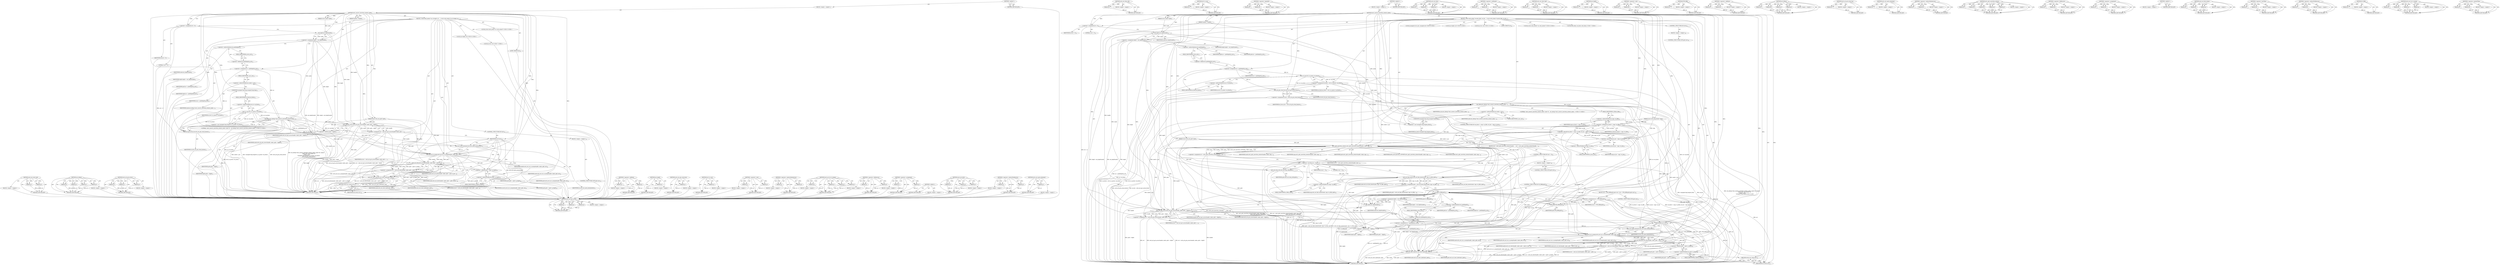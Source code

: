 digraph "&lt;operator&gt;.greaterThan" {
vulnerable_177 [label=<(METHOD,ext4_ext_show_leaf)>];
vulnerable_178 [label=<(PARAM,p1)>];
vulnerable_179 [label=<(PARAM,p2)>];
vulnerable_180 [label=<(BLOCK,&lt;empty&gt;,&lt;empty&gt;)>];
vulnerable_181 [label=<(METHOD_RETURN,ANY)>];
vulnerable_124 [label=<(METHOD,ext_debug)>];
vulnerable_125 [label=<(PARAM,p1)>];
vulnerable_126 [label=<(PARAM,p2)>];
vulnerable_127 [label=<(PARAM,p3)>];
vulnerable_128 [label=<(PARAM,p4)>];
vulnerable_129 [label=<(BLOCK,&lt;empty&gt;,&lt;empty&gt;)>];
vulnerable_130 [label=<(METHOD_RETURN,ANY)>];
vulnerable_149 [label=<(METHOD,ext4_ext_get_access)>];
vulnerable_150 [label=<(PARAM,p1)>];
vulnerable_151 [label=<(PARAM,p2)>];
vulnerable_152 [label=<(PARAM,p3)>];
vulnerable_153 [label=<(BLOCK,&lt;empty&gt;,&lt;empty&gt;)>];
vulnerable_154 [label=<(METHOD_RETURN,ANY)>];
vulnerable_6 [label=<(METHOD,&lt;global&gt;)<SUB>1</SUB>>];
vulnerable_7 [label=<(BLOCK,&lt;empty&gt;,&lt;empty&gt;)<SUB>1</SUB>>];
vulnerable_8 [label=<(METHOD,ext4_convert_unwritten_extents_endio)<SUB>1</SUB>>];
vulnerable_9 [label=<(PARAM,handle_t *handle)<SUB>1</SUB>>];
vulnerable_10 [label=<(PARAM,struct inode *inode)<SUB>2</SUB>>];
vulnerable_11 [label=<(PARAM,struct ext4_ext_path *path)<SUB>3</SUB>>];
vulnerable_12 [label=<(BLOCK,{
 	struct ext4_extent *ex;
 	int depth;
 	int ...,{
 	struct ext4_extent *ex;
 	int depth;
 	int ...)<SUB>4</SUB>>];
vulnerable_13 [label="<(LOCAL,struct ext4_extent* ex: ext4_extent*)<SUB>5</SUB>>"];
vulnerable_14 [label="<(LOCAL,int depth: int)<SUB>6</SUB>>"];
vulnerable_15 [label="<(LOCAL,int err: int)<SUB>7</SUB>>"];
vulnerable_16 [label=<(&lt;operator&gt;.assignment,err = 0)<SUB>7</SUB>>];
vulnerable_17 [label=<(IDENTIFIER,err,err = 0)<SUB>7</SUB>>];
vulnerable_18 [label=<(LITERAL,0,err = 0)<SUB>7</SUB>>];
vulnerable_19 [label=<(&lt;operator&gt;.assignment,depth = ext_depth(inode))<SUB>9</SUB>>];
vulnerable_20 [label=<(IDENTIFIER,depth,depth = ext_depth(inode))<SUB>9</SUB>>];
vulnerable_21 [label=<(ext_depth,ext_depth(inode))<SUB>9</SUB>>];
vulnerable_22 [label=<(IDENTIFIER,inode,ext_depth(inode))<SUB>9</SUB>>];
vulnerable_23 [label=<(&lt;operator&gt;.assignment,ex = path[depth].p_ext)<SUB>10</SUB>>];
vulnerable_24 [label=<(IDENTIFIER,ex,ex = path[depth].p_ext)<SUB>10</SUB>>];
vulnerable_25 [label=<(&lt;operator&gt;.fieldAccess,path[depth].p_ext)<SUB>10</SUB>>];
vulnerable_26 [label=<(&lt;operator&gt;.indirectIndexAccess,path[depth])<SUB>10</SUB>>];
vulnerable_27 [label=<(IDENTIFIER,path,ex = path[depth].p_ext)<SUB>10</SUB>>];
vulnerable_28 [label=<(IDENTIFIER,depth,ex = path[depth].p_ext)<SUB>10</SUB>>];
vulnerable_29 [label=<(FIELD_IDENTIFIER,p_ext,p_ext)<SUB>10</SUB>>];
vulnerable_30 [label=<(ext_debug,ext_debug(&quot;ext4_convert_unwritten_extents_endio...)<SUB>12</SUB>>];
vulnerable_31 [label="<(LITERAL,&quot;ext4_convert_unwritten_extents_endio: inode %l...,ext_debug(&quot;ext4_convert_unwritten_extents_endio...)<SUB>12</SUB>>"];
vulnerable_32 [label=<(&lt;operator&gt;.indirectFieldAccess,inode-&gt;i_ino)<SUB>13</SUB>>];
vulnerable_33 [label=<(IDENTIFIER,inode,ext_debug(&quot;ext4_convert_unwritten_extents_endio...)<SUB>13</SUB>>];
vulnerable_34 [label=<(FIELD_IDENTIFIER,i_ino,i_ino)<SUB>13</SUB>>];
vulnerable_35 [label=<(&lt;operator&gt;.cast,(unsigned long long)le32_to_cpu(ex-&gt;ee_block))<SUB>14</SUB>>];
vulnerable_36 [label=<(UNKNOWN,unsigned long long,unsigned long long)<SUB>14</SUB>>];
vulnerable_37 [label=<(le32_to_cpu,le32_to_cpu(ex-&gt;ee_block))<SUB>14</SUB>>];
vulnerable_38 [label=<(&lt;operator&gt;.indirectFieldAccess,ex-&gt;ee_block)<SUB>14</SUB>>];
vulnerable_39 [label=<(IDENTIFIER,ex,le32_to_cpu(ex-&gt;ee_block))<SUB>14</SUB>>];
vulnerable_40 [label=<(FIELD_IDENTIFIER,ee_block,ee_block)<SUB>14</SUB>>];
vulnerable_41 [label=<(ext4_ext_get_actual_len,ext4_ext_get_actual_len(ex))<SUB>15</SUB>>];
vulnerable_42 [label=<(IDENTIFIER,ex,ext4_ext_get_actual_len(ex))<SUB>15</SUB>>];
vulnerable_43 [label=<(&lt;operator&gt;.assignment,err = ext4_ext_get_access(handle, inode, path +...)<SUB>17</SUB>>];
vulnerable_44 [label=<(IDENTIFIER,err,err = ext4_ext_get_access(handle, inode, path +...)<SUB>17</SUB>>];
vulnerable_45 [label=<(ext4_ext_get_access,ext4_ext_get_access(handle, inode, path + depth))<SUB>17</SUB>>];
vulnerable_46 [label=<(IDENTIFIER,handle,ext4_ext_get_access(handle, inode, path + depth))<SUB>17</SUB>>];
vulnerable_47 [label=<(IDENTIFIER,inode,ext4_ext_get_access(handle, inode, path + depth))<SUB>17</SUB>>];
vulnerable_48 [label=<(&lt;operator&gt;.addition,path + depth)<SUB>17</SUB>>];
vulnerable_49 [label=<(IDENTIFIER,path,path + depth)<SUB>17</SUB>>];
vulnerable_50 [label=<(IDENTIFIER,depth,path + depth)<SUB>17</SUB>>];
vulnerable_51 [label=<(CONTROL_STRUCTURE,IF,if (err))<SUB>18</SUB>>];
vulnerable_52 [label=<(IDENTIFIER,err,if (err))<SUB>18</SUB>>];
vulnerable_53 [label=<(BLOCK,&lt;empty&gt;,&lt;empty&gt;)<SUB>19</SUB>>];
vulnerable_54 [label=<(CONTROL_STRUCTURE,GOTO,goto out;)<SUB>19</SUB>>];
vulnerable_55 [label=<(ext4_ext_mark_initialized,ext4_ext_mark_initialized(ex))<SUB>21</SUB>>];
vulnerable_56 [label=<(IDENTIFIER,ex,ext4_ext_mark_initialized(ex))<SUB>21</SUB>>];
vulnerable_57 [label=<(ext4_ext_try_to_merge,ext4_ext_try_to_merge(handle, inode, path, ex))<SUB>26</SUB>>];
vulnerable_58 [label=<(IDENTIFIER,handle,ext4_ext_try_to_merge(handle, inode, path, ex))<SUB>26</SUB>>];
vulnerable_59 [label=<(IDENTIFIER,inode,ext4_ext_try_to_merge(handle, inode, path, ex))<SUB>26</SUB>>];
vulnerable_60 [label=<(IDENTIFIER,path,ext4_ext_try_to_merge(handle, inode, path, ex))<SUB>26</SUB>>];
vulnerable_61 [label=<(IDENTIFIER,ex,ext4_ext_try_to_merge(handle, inode, path, ex))<SUB>26</SUB>>];
vulnerable_62 [label=<(&lt;operator&gt;.assignment,err = ext4_ext_dirty(handle, inode, path + path...)<SUB>29</SUB>>];
vulnerable_63 [label=<(IDENTIFIER,err,err = ext4_ext_dirty(handle, inode, path + path...)<SUB>29</SUB>>];
vulnerable_64 [label=<(ext4_ext_dirty,ext4_ext_dirty(handle, inode, path + path-&gt;p_de...)<SUB>29</SUB>>];
vulnerable_65 [label=<(IDENTIFIER,handle,ext4_ext_dirty(handle, inode, path + path-&gt;p_de...)<SUB>29</SUB>>];
vulnerable_66 [label=<(IDENTIFIER,inode,ext4_ext_dirty(handle, inode, path + path-&gt;p_de...)<SUB>29</SUB>>];
vulnerable_67 [label=<(&lt;operator&gt;.addition,path + path-&gt;p_depth)<SUB>29</SUB>>];
vulnerable_68 [label=<(IDENTIFIER,path,path + path-&gt;p_depth)<SUB>29</SUB>>];
vulnerable_69 [label=<(&lt;operator&gt;.indirectFieldAccess,path-&gt;p_depth)<SUB>29</SUB>>];
vulnerable_70 [label=<(IDENTIFIER,path,path + path-&gt;p_depth)<SUB>29</SUB>>];
vulnerable_71 [label=<(FIELD_IDENTIFIER,p_depth,p_depth)<SUB>29</SUB>>];
vulnerable_72 [label=<(JUMP_TARGET,out)<SUB>30</SUB>>];
vulnerable_73 [label=<(ext4_ext_show_leaf,ext4_ext_show_leaf(inode, path))<SUB>31</SUB>>];
vulnerable_74 [label=<(IDENTIFIER,inode,ext4_ext_show_leaf(inode, path))<SUB>31</SUB>>];
vulnerable_75 [label=<(IDENTIFIER,path,ext4_ext_show_leaf(inode, path))<SUB>31</SUB>>];
vulnerable_76 [label=<(RETURN,return err;,return err;)<SUB>32</SUB>>];
vulnerable_77 [label=<(IDENTIFIER,err,return err;)<SUB>32</SUB>>];
vulnerable_78 [label=<(METHOD_RETURN,int)<SUB>1</SUB>>];
vulnerable_80 [label=<(METHOD_RETURN,ANY)<SUB>1</SUB>>];
vulnerable_155 [label=<(METHOD,&lt;operator&gt;.addition)>];
vulnerable_156 [label=<(PARAM,p1)>];
vulnerable_157 [label=<(PARAM,p2)>];
vulnerable_158 [label=<(BLOCK,&lt;empty&gt;,&lt;empty&gt;)>];
vulnerable_159 [label=<(METHOD_RETURN,ANY)>];
vulnerable_110 [label=<(METHOD,ext_depth)>];
vulnerable_111 [label=<(PARAM,p1)>];
vulnerable_112 [label=<(BLOCK,&lt;empty&gt;,&lt;empty&gt;)>];
vulnerable_113 [label=<(METHOD_RETURN,ANY)>];
vulnerable_145 [label=<(METHOD,ext4_ext_get_actual_len)>];
vulnerable_146 [label=<(PARAM,p1)>];
vulnerable_147 [label=<(BLOCK,&lt;empty&gt;,&lt;empty&gt;)>];
vulnerable_148 [label=<(METHOD_RETURN,ANY)>];
vulnerable_141 [label=<(METHOD,le32_to_cpu)>];
vulnerable_142 [label=<(PARAM,p1)>];
vulnerable_143 [label=<(BLOCK,&lt;empty&gt;,&lt;empty&gt;)>];
vulnerable_144 [label=<(METHOD_RETURN,ANY)>];
vulnerable_136 [label=<(METHOD,&lt;operator&gt;.cast)>];
vulnerable_137 [label=<(PARAM,p1)>];
vulnerable_138 [label=<(PARAM,p2)>];
vulnerable_139 [label=<(BLOCK,&lt;empty&gt;,&lt;empty&gt;)>];
vulnerable_140 [label=<(METHOD_RETURN,ANY)>];
vulnerable_119 [label=<(METHOD,&lt;operator&gt;.indirectIndexAccess)>];
vulnerable_120 [label=<(PARAM,p1)>];
vulnerable_121 [label=<(PARAM,p2)>];
vulnerable_122 [label=<(BLOCK,&lt;empty&gt;,&lt;empty&gt;)>];
vulnerable_123 [label=<(METHOD_RETURN,ANY)>];
vulnerable_164 [label=<(METHOD,ext4_ext_try_to_merge)>];
vulnerable_165 [label=<(PARAM,p1)>];
vulnerable_166 [label=<(PARAM,p2)>];
vulnerable_167 [label=<(PARAM,p3)>];
vulnerable_168 [label=<(PARAM,p4)>];
vulnerable_169 [label=<(BLOCK,&lt;empty&gt;,&lt;empty&gt;)>];
vulnerable_170 [label=<(METHOD_RETURN,ANY)>];
vulnerable_114 [label=<(METHOD,&lt;operator&gt;.fieldAccess)>];
vulnerable_115 [label=<(PARAM,p1)>];
vulnerable_116 [label=<(PARAM,p2)>];
vulnerable_117 [label=<(BLOCK,&lt;empty&gt;,&lt;empty&gt;)>];
vulnerable_118 [label=<(METHOD_RETURN,ANY)>];
vulnerable_105 [label=<(METHOD,&lt;operator&gt;.assignment)>];
vulnerable_106 [label=<(PARAM,p1)>];
vulnerable_107 [label=<(PARAM,p2)>];
vulnerable_108 [label=<(BLOCK,&lt;empty&gt;,&lt;empty&gt;)>];
vulnerable_109 [label=<(METHOD_RETURN,ANY)>];
vulnerable_99 [label=<(METHOD,&lt;global&gt;)<SUB>1</SUB>>];
vulnerable_100 [label=<(BLOCK,&lt;empty&gt;,&lt;empty&gt;)>];
vulnerable_101 [label=<(METHOD_RETURN,ANY)>];
vulnerable_171 [label=<(METHOD,ext4_ext_dirty)>];
vulnerable_172 [label=<(PARAM,p1)>];
vulnerable_173 [label=<(PARAM,p2)>];
vulnerable_174 [label=<(PARAM,p3)>];
vulnerable_175 [label=<(BLOCK,&lt;empty&gt;,&lt;empty&gt;)>];
vulnerable_176 [label=<(METHOD_RETURN,ANY)>];
vulnerable_131 [label=<(METHOD,&lt;operator&gt;.indirectFieldAccess)>];
vulnerable_132 [label=<(PARAM,p1)>];
vulnerable_133 [label=<(PARAM,p2)>];
vulnerable_134 [label=<(BLOCK,&lt;empty&gt;,&lt;empty&gt;)>];
vulnerable_135 [label=<(METHOD_RETURN,ANY)>];
vulnerable_160 [label=<(METHOD,ext4_ext_mark_initialized)>];
vulnerable_161 [label=<(PARAM,p1)>];
vulnerable_162 [label=<(BLOCK,&lt;empty&gt;,&lt;empty&gt;)>];
vulnerable_163 [label=<(METHOD_RETURN,ANY)>];
fixed_267 [label=<(METHOD,ext4_ext_get_access)>];
fixed_268 [label=<(PARAM,p1)>];
fixed_269 [label=<(PARAM,p2)>];
fixed_270 [label=<(PARAM,p3)>];
fixed_271 [label=<(BLOCK,&lt;empty&gt;,&lt;empty&gt;)>];
fixed_272 [label=<(METHOD_RETURN,ANY)>];
fixed_249 [label=<(METHOD,ext4_ext_drop_refs)>];
fixed_250 [label=<(PARAM,p1)>];
fixed_251 [label=<(BLOCK,&lt;empty&gt;,&lt;empty&gt;)>];
fixed_252 [label=<(METHOD_RETURN,ANY)>];
fixed_196 [label=<(METHOD,le32_to_cpu)>];
fixed_197 [label=<(PARAM,p1)>];
fixed_198 [label=<(BLOCK,&lt;empty&gt;,&lt;empty&gt;)>];
fixed_199 [label=<(METHOD_RETURN,ANY)>];
fixed_221 [label=<(METHOD,&lt;operator&gt;.logicalOr)>];
fixed_222 [label=<(PARAM,p1)>];
fixed_223 [label=<(PARAM,p2)>];
fixed_224 [label=<(BLOCK,&lt;empty&gt;,&lt;empty&gt;)>];
fixed_225 [label=<(METHOD_RETURN,ANY)>];
fixed_6 [label=<(METHOD,&lt;global&gt;)<SUB>1</SUB>>];
fixed_7 [label=<(BLOCK,&lt;empty&gt;,&lt;empty&gt;)<SUB>1</SUB>>];
fixed_8 [label=<(METHOD,ext4_convert_unwritten_extents_endio)<SUB>1</SUB>>];
fixed_9 [label=<(PARAM,handle_t *handle)<SUB>1</SUB>>];
fixed_10 [label=<(PARAM,struct inode *inode)<SUB>2</SUB>>];
fixed_11 [label=<(PARAM,struct ext4_map_blocks *map)<SUB>3</SUB>>];
fixed_12 [label=<(PARAM,struct ext4_ext_path *path)<SUB>4</SUB>>];
fixed_13 [label=<(BLOCK,{
 	struct ext4_extent *ex;
	ext4_lblk_t ee_blo...,{
 	struct ext4_extent *ex;
	ext4_lblk_t ee_blo...)<SUB>5</SUB>>];
fixed_14 [label="<(LOCAL,struct ext4_extent* ex: ext4_extent*)<SUB>6</SUB>>"];
fixed_15 [label="<(LOCAL,ext4_lblk_t ee_block: ext4_lblk_t)<SUB>7</SUB>>"];
fixed_16 [label="<(LOCAL,unsigned int ee_len: unsigned int)<SUB>8</SUB>>"];
fixed_17 [label="<(LOCAL,int depth: int)<SUB>9</SUB>>"];
fixed_18 [label="<(LOCAL,int err: int)<SUB>10</SUB>>"];
fixed_19 [label=<(&lt;operator&gt;.assignment,err = 0)<SUB>10</SUB>>];
fixed_20 [label=<(IDENTIFIER,err,err = 0)<SUB>10</SUB>>];
fixed_21 [label=<(LITERAL,0,err = 0)<SUB>10</SUB>>];
fixed_22 [label=<(&lt;operator&gt;.assignment,depth = ext_depth(inode))<SUB>12</SUB>>];
fixed_23 [label=<(IDENTIFIER,depth,depth = ext_depth(inode))<SUB>12</SUB>>];
fixed_24 [label=<(ext_depth,ext_depth(inode))<SUB>12</SUB>>];
fixed_25 [label=<(IDENTIFIER,inode,ext_depth(inode))<SUB>12</SUB>>];
fixed_26 [label=<(&lt;operator&gt;.assignment,ex = path[depth].p_ext)<SUB>13</SUB>>];
fixed_27 [label=<(IDENTIFIER,ex,ex = path[depth].p_ext)<SUB>13</SUB>>];
fixed_28 [label=<(&lt;operator&gt;.fieldAccess,path[depth].p_ext)<SUB>13</SUB>>];
fixed_29 [label=<(&lt;operator&gt;.indirectIndexAccess,path[depth])<SUB>13</SUB>>];
fixed_30 [label=<(IDENTIFIER,path,ex = path[depth].p_ext)<SUB>13</SUB>>];
fixed_31 [label=<(IDENTIFIER,depth,ex = path[depth].p_ext)<SUB>13</SUB>>];
fixed_32 [label=<(FIELD_IDENTIFIER,p_ext,p_ext)<SUB>13</SUB>>];
fixed_33 [label=<(&lt;operator&gt;.assignment,ee_block = le32_to_cpu(ex-&gt;ee_block))<SUB>14</SUB>>];
fixed_34 [label=<(IDENTIFIER,ee_block,ee_block = le32_to_cpu(ex-&gt;ee_block))<SUB>14</SUB>>];
fixed_35 [label=<(le32_to_cpu,le32_to_cpu(ex-&gt;ee_block))<SUB>14</SUB>>];
fixed_36 [label=<(&lt;operator&gt;.indirectFieldAccess,ex-&gt;ee_block)<SUB>14</SUB>>];
fixed_37 [label=<(IDENTIFIER,ex,le32_to_cpu(ex-&gt;ee_block))<SUB>14</SUB>>];
fixed_38 [label=<(FIELD_IDENTIFIER,ee_block,ee_block)<SUB>14</SUB>>];
fixed_39 [label=<(&lt;operator&gt;.assignment,ee_len = ext4_ext_get_actual_len(ex))<SUB>15</SUB>>];
fixed_40 [label=<(IDENTIFIER,ee_len,ee_len = ext4_ext_get_actual_len(ex))<SUB>15</SUB>>];
fixed_41 [label=<(ext4_ext_get_actual_len,ext4_ext_get_actual_len(ex))<SUB>15</SUB>>];
fixed_42 [label=<(IDENTIFIER,ex,ext4_ext_get_actual_len(ex))<SUB>15</SUB>>];
fixed_43 [label=<(ext_debug,ext_debug(&quot;ext4_convert_unwritten_extents_endio...)<SUB>17</SUB>>];
fixed_44 [label="<(LITERAL,&quot;ext4_convert_unwritten_extents_endio: inode %l...,ext_debug(&quot;ext4_convert_unwritten_extents_endio...)<SUB>17</SUB>>"];
fixed_45 [label=<(&lt;operator&gt;.indirectFieldAccess,inode-&gt;i_ino)<SUB>18</SUB>>];
fixed_46 [label=<(IDENTIFIER,inode,ext_debug(&quot;ext4_convert_unwritten_extents_endio...)<SUB>18</SUB>>];
fixed_47 [label=<(FIELD_IDENTIFIER,i_ino,i_ino)<SUB>18</SUB>>];
fixed_48 [label=<(&lt;operator&gt;.cast,(unsigned long long)ee_block)<SUB>19</SUB>>];
fixed_49 [label=<(UNKNOWN,unsigned long long,unsigned long long)<SUB>19</SUB>>];
fixed_50 [label=<(IDENTIFIER,ee_block,(unsigned long long)ee_block)<SUB>19</SUB>>];
fixed_51 [label=<(IDENTIFIER,ee_len,ext_debug(&quot;ext4_convert_unwritten_extents_endio...)<SUB>19</SUB>>];
fixed_52 [label=<(CONTROL_STRUCTURE,IF,if (ee_block != map-&gt;m_lblk || ee_len &gt; map-&gt;m_len))<SUB>22</SUB>>];
fixed_53 [label=<(&lt;operator&gt;.logicalOr,ee_block != map-&gt;m_lblk || ee_len &gt; map-&gt;m_len)<SUB>22</SUB>>];
fixed_54 [label=<(&lt;operator&gt;.notEquals,ee_block != map-&gt;m_lblk)<SUB>22</SUB>>];
fixed_55 [label=<(IDENTIFIER,ee_block,ee_block != map-&gt;m_lblk)<SUB>22</SUB>>];
fixed_56 [label=<(&lt;operator&gt;.indirectFieldAccess,map-&gt;m_lblk)<SUB>22</SUB>>];
fixed_57 [label=<(IDENTIFIER,map,ee_block != map-&gt;m_lblk)<SUB>22</SUB>>];
fixed_58 [label=<(FIELD_IDENTIFIER,m_lblk,m_lblk)<SUB>22</SUB>>];
fixed_59 [label=<(&lt;operator&gt;.greaterThan,ee_len &gt; map-&gt;m_len)<SUB>22</SUB>>];
fixed_60 [label=<(IDENTIFIER,ee_len,ee_len &gt; map-&gt;m_len)<SUB>22</SUB>>];
fixed_61 [label=<(&lt;operator&gt;.indirectFieldAccess,map-&gt;m_len)<SUB>22</SUB>>];
fixed_62 [label=<(IDENTIFIER,map,ee_len &gt; map-&gt;m_len)<SUB>22</SUB>>];
fixed_63 [label=<(FIELD_IDENTIFIER,m_len,m_len)<SUB>22</SUB>>];
fixed_64 [label=<(BLOCK,{
		err = ext4_split_unwritten_extents(handle, ...,{
		err = ext4_split_unwritten_extents(handle, ...)<SUB>22</SUB>>];
fixed_65 [label=<(&lt;operator&gt;.assignment,err = ext4_split_unwritten_extents(handle, inod...)<SUB>23</SUB>>];
fixed_66 [label=<(IDENTIFIER,err,err = ext4_split_unwritten_extents(handle, inod...)<SUB>23</SUB>>];
fixed_67 [label=<(ext4_split_unwritten_extents,ext4_split_unwritten_extents(handle, inode, map...)<SUB>23</SUB>>];
fixed_68 [label=<(IDENTIFIER,handle,ext4_split_unwritten_extents(handle, inode, map...)<SUB>23</SUB>>];
fixed_69 [label=<(IDENTIFIER,inode,ext4_split_unwritten_extents(handle, inode, map...)<SUB>23</SUB>>];
fixed_70 [label=<(IDENTIFIER,map,ext4_split_unwritten_extents(handle, inode, map...)<SUB>23</SUB>>];
fixed_71 [label=<(IDENTIFIER,path,ext4_split_unwritten_extents(handle, inode, map...)<SUB>23</SUB>>];
fixed_72 [label=<(IDENTIFIER,EXT4_GET_BLOCKS_CONVERT,ext4_split_unwritten_extents(handle, inode, map...)<SUB>24</SUB>>];
fixed_73 [label=<(CONTROL_STRUCTURE,IF,if (err &lt; 0))<SUB>25</SUB>>];
fixed_74 [label=<(&lt;operator&gt;.lessThan,err &lt; 0)<SUB>25</SUB>>];
fixed_75 [label=<(IDENTIFIER,err,err &lt; 0)<SUB>25</SUB>>];
fixed_76 [label=<(LITERAL,0,err &lt; 0)<SUB>25</SUB>>];
fixed_77 [label=<(BLOCK,&lt;empty&gt;,&lt;empty&gt;)<SUB>26</SUB>>];
fixed_78 [label=<(CONTROL_STRUCTURE,GOTO,goto out;)<SUB>26</SUB>>];
fixed_79 [label=<(ext4_ext_drop_refs,ext4_ext_drop_refs(path))<SUB>27</SUB>>];
fixed_80 [label=<(IDENTIFIER,path,ext4_ext_drop_refs(path))<SUB>27</SUB>>];
fixed_81 [label=<(&lt;operator&gt;.assignment,path = ext4_ext_find_extent(inode, map-&gt;m_lblk,...)<SUB>28</SUB>>];
fixed_82 [label=<(IDENTIFIER,path,path = ext4_ext_find_extent(inode, map-&gt;m_lblk,...)<SUB>28</SUB>>];
fixed_83 [label=<(ext4_ext_find_extent,ext4_ext_find_extent(inode, map-&gt;m_lblk, path))<SUB>28</SUB>>];
fixed_84 [label=<(IDENTIFIER,inode,ext4_ext_find_extent(inode, map-&gt;m_lblk, path))<SUB>28</SUB>>];
fixed_85 [label=<(&lt;operator&gt;.indirectFieldAccess,map-&gt;m_lblk)<SUB>28</SUB>>];
fixed_86 [label=<(IDENTIFIER,map,ext4_ext_find_extent(inode, map-&gt;m_lblk, path))<SUB>28</SUB>>];
fixed_87 [label=<(FIELD_IDENTIFIER,m_lblk,m_lblk)<SUB>28</SUB>>];
fixed_88 [label=<(IDENTIFIER,path,ext4_ext_find_extent(inode, map-&gt;m_lblk, path))<SUB>28</SUB>>];
fixed_89 [label=<(CONTROL_STRUCTURE,IF,if (IS_ERR(path)))<SUB>29</SUB>>];
fixed_90 [label=<(IS_ERR,IS_ERR(path))<SUB>29</SUB>>];
fixed_91 [label=<(IDENTIFIER,path,IS_ERR(path))<SUB>29</SUB>>];
fixed_92 [label=<(BLOCK,{
			err = PTR_ERR(path);
			goto out;
		},{
			err = PTR_ERR(path);
			goto out;
		})<SUB>29</SUB>>];
fixed_93 [label=<(&lt;operator&gt;.assignment,err = PTR_ERR(path))<SUB>30</SUB>>];
fixed_94 [label=<(IDENTIFIER,err,err = PTR_ERR(path))<SUB>30</SUB>>];
fixed_95 [label=<(PTR_ERR,PTR_ERR(path))<SUB>30</SUB>>];
fixed_96 [label=<(IDENTIFIER,path,PTR_ERR(path))<SUB>30</SUB>>];
fixed_97 [label=<(CONTROL_STRUCTURE,GOTO,goto out;)<SUB>31</SUB>>];
fixed_98 [label=<(&lt;operator&gt;.assignment,depth = ext_depth(inode))<SUB>33</SUB>>];
fixed_99 [label=<(IDENTIFIER,depth,depth = ext_depth(inode))<SUB>33</SUB>>];
fixed_100 [label=<(ext_depth,ext_depth(inode))<SUB>33</SUB>>];
fixed_101 [label=<(IDENTIFIER,inode,ext_depth(inode))<SUB>33</SUB>>];
fixed_102 [label=<(&lt;operator&gt;.assignment,ex = path[depth].p_ext)<SUB>34</SUB>>];
fixed_103 [label=<(IDENTIFIER,ex,ex = path[depth].p_ext)<SUB>34</SUB>>];
fixed_104 [label=<(&lt;operator&gt;.fieldAccess,path[depth].p_ext)<SUB>34</SUB>>];
fixed_105 [label=<(&lt;operator&gt;.indirectIndexAccess,path[depth])<SUB>34</SUB>>];
fixed_106 [label=<(IDENTIFIER,path,ex = path[depth].p_ext)<SUB>34</SUB>>];
fixed_107 [label=<(IDENTIFIER,depth,ex = path[depth].p_ext)<SUB>34</SUB>>];
fixed_108 [label=<(FIELD_IDENTIFIER,p_ext,p_ext)<SUB>34</SUB>>];
fixed_109 [label=<(&lt;operator&gt;.assignment,err = ext4_ext_get_access(handle, inode, path +...)<SUB>37</SUB>>];
fixed_110 [label=<(IDENTIFIER,err,err = ext4_ext_get_access(handle, inode, path +...)<SUB>37</SUB>>];
fixed_111 [label=<(ext4_ext_get_access,ext4_ext_get_access(handle, inode, path + depth))<SUB>37</SUB>>];
fixed_112 [label=<(IDENTIFIER,handle,ext4_ext_get_access(handle, inode, path + depth))<SUB>37</SUB>>];
fixed_113 [label=<(IDENTIFIER,inode,ext4_ext_get_access(handle, inode, path + depth))<SUB>37</SUB>>];
fixed_114 [label=<(&lt;operator&gt;.addition,path + depth)<SUB>37</SUB>>];
fixed_115 [label=<(IDENTIFIER,path,path + depth)<SUB>37</SUB>>];
fixed_116 [label=<(IDENTIFIER,depth,path + depth)<SUB>37</SUB>>];
fixed_117 [label=<(CONTROL_STRUCTURE,IF,if (err))<SUB>38</SUB>>];
fixed_118 [label=<(IDENTIFIER,err,if (err))<SUB>38</SUB>>];
fixed_119 [label=<(BLOCK,&lt;empty&gt;,&lt;empty&gt;)<SUB>39</SUB>>];
fixed_120 [label=<(CONTROL_STRUCTURE,GOTO,goto out;)<SUB>39</SUB>>];
fixed_121 [label=<(ext4_ext_mark_initialized,ext4_ext_mark_initialized(ex))<SUB>41</SUB>>];
fixed_122 [label=<(IDENTIFIER,ex,ext4_ext_mark_initialized(ex))<SUB>41</SUB>>];
fixed_123 [label=<(ext4_ext_try_to_merge,ext4_ext_try_to_merge(handle, inode, path, ex))<SUB>46</SUB>>];
fixed_124 [label=<(IDENTIFIER,handle,ext4_ext_try_to_merge(handle, inode, path, ex))<SUB>46</SUB>>];
fixed_125 [label=<(IDENTIFIER,inode,ext4_ext_try_to_merge(handle, inode, path, ex))<SUB>46</SUB>>];
fixed_126 [label=<(IDENTIFIER,path,ext4_ext_try_to_merge(handle, inode, path, ex))<SUB>46</SUB>>];
fixed_127 [label=<(IDENTIFIER,ex,ext4_ext_try_to_merge(handle, inode, path, ex))<SUB>46</SUB>>];
fixed_128 [label=<(&lt;operator&gt;.assignment,err = ext4_ext_dirty(handle, inode, path + path...)<SUB>49</SUB>>];
fixed_129 [label=<(IDENTIFIER,err,err = ext4_ext_dirty(handle, inode, path + path...)<SUB>49</SUB>>];
fixed_130 [label=<(ext4_ext_dirty,ext4_ext_dirty(handle, inode, path + path-&gt;p_de...)<SUB>49</SUB>>];
fixed_131 [label=<(IDENTIFIER,handle,ext4_ext_dirty(handle, inode, path + path-&gt;p_de...)<SUB>49</SUB>>];
fixed_132 [label=<(IDENTIFIER,inode,ext4_ext_dirty(handle, inode, path + path-&gt;p_de...)<SUB>49</SUB>>];
fixed_133 [label=<(&lt;operator&gt;.addition,path + path-&gt;p_depth)<SUB>49</SUB>>];
fixed_134 [label=<(IDENTIFIER,path,path + path-&gt;p_depth)<SUB>49</SUB>>];
fixed_135 [label=<(&lt;operator&gt;.indirectFieldAccess,path-&gt;p_depth)<SUB>49</SUB>>];
fixed_136 [label=<(IDENTIFIER,path,path + path-&gt;p_depth)<SUB>49</SUB>>];
fixed_137 [label=<(FIELD_IDENTIFIER,p_depth,p_depth)<SUB>49</SUB>>];
fixed_138 [label=<(JUMP_TARGET,out)<SUB>50</SUB>>];
fixed_139 [label=<(ext4_ext_show_leaf,ext4_ext_show_leaf(inode, path))<SUB>51</SUB>>];
fixed_140 [label=<(IDENTIFIER,inode,ext4_ext_show_leaf(inode, path))<SUB>51</SUB>>];
fixed_141 [label=<(IDENTIFIER,path,ext4_ext_show_leaf(inode, path))<SUB>51</SUB>>];
fixed_142 [label=<(RETURN,return err;,return err;)<SUB>52</SUB>>];
fixed_143 [label=<(IDENTIFIER,err,return err;)<SUB>52</SUB>>];
fixed_144 [label=<(METHOD_RETURN,int)<SUB>1</SUB>>];
fixed_146 [label=<(METHOD_RETURN,ANY)<SUB>1</SUB>>];
fixed_289 [label=<(METHOD,ext4_ext_dirty)>];
fixed_290 [label=<(PARAM,p1)>];
fixed_291 [label=<(PARAM,p2)>];
fixed_292 [label=<(PARAM,p3)>];
fixed_293 [label=<(BLOCK,&lt;empty&gt;,&lt;empty&gt;)>];
fixed_294 [label=<(METHOD_RETURN,ANY)>];
fixed_226 [label=<(METHOD,&lt;operator&gt;.notEquals)>];
fixed_227 [label=<(PARAM,p1)>];
fixed_228 [label=<(PARAM,p2)>];
fixed_229 [label=<(BLOCK,&lt;empty&gt;,&lt;empty&gt;)>];
fixed_230 [label=<(METHOD_RETURN,ANY)>];
fixed_295 [label=<(METHOD,ext4_ext_show_leaf)>];
fixed_296 [label=<(PARAM,p1)>];
fixed_297 [label=<(PARAM,p2)>];
fixed_298 [label=<(BLOCK,&lt;empty&gt;,&lt;empty&gt;)>];
fixed_299 [label=<(METHOD_RETURN,ANY)>];
fixed_182 [label=<(METHOD,ext_depth)>];
fixed_183 [label=<(PARAM,p1)>];
fixed_184 [label=<(BLOCK,&lt;empty&gt;,&lt;empty&gt;)>];
fixed_185 [label=<(METHOD_RETURN,ANY)>];
fixed_216 [label=<(METHOD,&lt;operator&gt;.cast)>];
fixed_217 [label=<(PARAM,p1)>];
fixed_218 [label=<(PARAM,p2)>];
fixed_219 [label=<(BLOCK,&lt;empty&gt;,&lt;empty&gt;)>];
fixed_220 [label=<(METHOD_RETURN,ANY)>];
fixed_263 [label=<(METHOD,PTR_ERR)>];
fixed_264 [label=<(PARAM,p1)>];
fixed_265 [label=<(BLOCK,&lt;empty&gt;,&lt;empty&gt;)>];
fixed_266 [label=<(METHOD_RETURN,ANY)>];
fixed_273 [label=<(METHOD,&lt;operator&gt;.addition)>];
fixed_274 [label=<(PARAM,p1)>];
fixed_275 [label=<(PARAM,p2)>];
fixed_276 [label=<(BLOCK,&lt;empty&gt;,&lt;empty&gt;)>];
fixed_277 [label=<(METHOD_RETURN,ANY)>];
fixed_209 [label=<(METHOD,ext_debug)>];
fixed_210 [label=<(PARAM,p1)>];
fixed_211 [label=<(PARAM,p2)>];
fixed_212 [label=<(PARAM,p3)>];
fixed_213 [label=<(PARAM,p4)>];
fixed_214 [label=<(BLOCK,&lt;empty&gt;,&lt;empty&gt;)>];
fixed_215 [label=<(METHOD_RETURN,ANY)>];
fixed_205 [label=<(METHOD,ext4_ext_get_actual_len)>];
fixed_206 [label=<(PARAM,p1)>];
fixed_207 [label=<(BLOCK,&lt;empty&gt;,&lt;empty&gt;)>];
fixed_208 [label=<(METHOD_RETURN,ANY)>];
fixed_278 [label=<(METHOD,ext4_ext_mark_initialized)>];
fixed_279 [label=<(PARAM,p1)>];
fixed_280 [label=<(BLOCK,&lt;empty&gt;,&lt;empty&gt;)>];
fixed_281 [label=<(METHOD_RETURN,ANY)>];
fixed_191 [label=<(METHOD,&lt;operator&gt;.indirectIndexAccess)>];
fixed_192 [label=<(PARAM,p1)>];
fixed_193 [label=<(PARAM,p2)>];
fixed_194 [label=<(BLOCK,&lt;empty&gt;,&lt;empty&gt;)>];
fixed_195 [label=<(METHOD_RETURN,ANY)>];
fixed_236 [label=<(METHOD,ext4_split_unwritten_extents)>];
fixed_237 [label=<(PARAM,p1)>];
fixed_238 [label=<(PARAM,p2)>];
fixed_239 [label=<(PARAM,p3)>];
fixed_240 [label=<(PARAM,p4)>];
fixed_241 [label=<(PARAM,p5)>];
fixed_242 [label=<(BLOCK,&lt;empty&gt;,&lt;empty&gt;)>];
fixed_243 [label=<(METHOD_RETURN,ANY)>];
fixed_186 [label=<(METHOD,&lt;operator&gt;.fieldAccess)>];
fixed_187 [label=<(PARAM,p1)>];
fixed_188 [label=<(PARAM,p2)>];
fixed_189 [label=<(BLOCK,&lt;empty&gt;,&lt;empty&gt;)>];
fixed_190 [label=<(METHOD_RETURN,ANY)>];
fixed_177 [label=<(METHOD,&lt;operator&gt;.assignment)>];
fixed_178 [label=<(PARAM,p1)>];
fixed_179 [label=<(PARAM,p2)>];
fixed_180 [label=<(BLOCK,&lt;empty&gt;,&lt;empty&gt;)>];
fixed_181 [label=<(METHOD_RETURN,ANY)>];
fixed_171 [label=<(METHOD,&lt;global&gt;)<SUB>1</SUB>>];
fixed_172 [label=<(BLOCK,&lt;empty&gt;,&lt;empty&gt;)>];
fixed_173 [label=<(METHOD_RETURN,ANY)>];
fixed_253 [label=<(METHOD,ext4_ext_find_extent)>];
fixed_254 [label=<(PARAM,p1)>];
fixed_255 [label=<(PARAM,p2)>];
fixed_256 [label=<(PARAM,p3)>];
fixed_257 [label=<(BLOCK,&lt;empty&gt;,&lt;empty&gt;)>];
fixed_258 [label=<(METHOD_RETURN,ANY)>];
fixed_244 [label=<(METHOD,&lt;operator&gt;.lessThan)>];
fixed_245 [label=<(PARAM,p1)>];
fixed_246 [label=<(PARAM,p2)>];
fixed_247 [label=<(BLOCK,&lt;empty&gt;,&lt;empty&gt;)>];
fixed_248 [label=<(METHOD_RETURN,ANY)>];
fixed_200 [label=<(METHOD,&lt;operator&gt;.indirectFieldAccess)>];
fixed_201 [label=<(PARAM,p1)>];
fixed_202 [label=<(PARAM,p2)>];
fixed_203 [label=<(BLOCK,&lt;empty&gt;,&lt;empty&gt;)>];
fixed_204 [label=<(METHOD_RETURN,ANY)>];
fixed_259 [label=<(METHOD,IS_ERR)>];
fixed_260 [label=<(PARAM,p1)>];
fixed_261 [label=<(BLOCK,&lt;empty&gt;,&lt;empty&gt;)>];
fixed_262 [label=<(METHOD_RETURN,ANY)>];
fixed_282 [label=<(METHOD,ext4_ext_try_to_merge)>];
fixed_283 [label=<(PARAM,p1)>];
fixed_284 [label=<(PARAM,p2)>];
fixed_285 [label=<(PARAM,p3)>];
fixed_286 [label=<(PARAM,p4)>];
fixed_287 [label=<(BLOCK,&lt;empty&gt;,&lt;empty&gt;)>];
fixed_288 [label=<(METHOD_RETURN,ANY)>];
fixed_231 [label=<(METHOD,&lt;operator&gt;.greaterThan)>];
fixed_232 [label=<(PARAM,p1)>];
fixed_233 [label=<(PARAM,p2)>];
fixed_234 [label=<(BLOCK,&lt;empty&gt;,&lt;empty&gt;)>];
fixed_235 [label=<(METHOD_RETURN,ANY)>];
vulnerable_177 -> vulnerable_178  [key=0, label="AST: "];
vulnerable_177 -> vulnerable_178  [key=1, label="DDG: "];
vulnerable_177 -> vulnerable_180  [key=0, label="AST: "];
vulnerable_177 -> vulnerable_179  [key=0, label="AST: "];
vulnerable_177 -> vulnerable_179  [key=1, label="DDG: "];
vulnerable_177 -> vulnerable_181  [key=0, label="AST: "];
vulnerable_177 -> vulnerable_181  [key=1, label="CFG: "];
vulnerable_178 -> vulnerable_181  [key=0, label="DDG: p1"];
vulnerable_179 -> vulnerable_181  [key=0, label="DDG: p2"];
vulnerable_180 -> fixed_267  [key=0];
vulnerable_181 -> fixed_267  [key=0];
vulnerable_124 -> vulnerable_125  [key=0, label="AST: "];
vulnerable_124 -> vulnerable_125  [key=1, label="DDG: "];
vulnerable_124 -> vulnerable_129  [key=0, label="AST: "];
vulnerable_124 -> vulnerable_126  [key=0, label="AST: "];
vulnerable_124 -> vulnerable_126  [key=1, label="DDG: "];
vulnerable_124 -> vulnerable_130  [key=0, label="AST: "];
vulnerable_124 -> vulnerable_130  [key=1, label="CFG: "];
vulnerable_124 -> vulnerable_127  [key=0, label="AST: "];
vulnerable_124 -> vulnerable_127  [key=1, label="DDG: "];
vulnerable_124 -> vulnerable_128  [key=0, label="AST: "];
vulnerable_124 -> vulnerable_128  [key=1, label="DDG: "];
vulnerable_125 -> vulnerable_130  [key=0, label="DDG: p1"];
vulnerable_126 -> vulnerable_130  [key=0, label="DDG: p2"];
vulnerable_127 -> vulnerable_130  [key=0, label="DDG: p3"];
vulnerable_128 -> vulnerable_130  [key=0, label="DDG: p4"];
vulnerable_129 -> fixed_267  [key=0];
vulnerable_130 -> fixed_267  [key=0];
vulnerable_149 -> vulnerable_150  [key=0, label="AST: "];
vulnerable_149 -> vulnerable_150  [key=1, label="DDG: "];
vulnerable_149 -> vulnerable_153  [key=0, label="AST: "];
vulnerable_149 -> vulnerable_151  [key=0, label="AST: "];
vulnerable_149 -> vulnerable_151  [key=1, label="DDG: "];
vulnerable_149 -> vulnerable_154  [key=0, label="AST: "];
vulnerable_149 -> vulnerable_154  [key=1, label="CFG: "];
vulnerable_149 -> vulnerable_152  [key=0, label="AST: "];
vulnerable_149 -> vulnerable_152  [key=1, label="DDG: "];
vulnerable_150 -> vulnerable_154  [key=0, label="DDG: p1"];
vulnerable_151 -> vulnerable_154  [key=0, label="DDG: p2"];
vulnerable_152 -> vulnerable_154  [key=0, label="DDG: p3"];
vulnerable_153 -> fixed_267  [key=0];
vulnerable_154 -> fixed_267  [key=0];
vulnerable_6 -> vulnerable_7  [key=0, label="AST: "];
vulnerable_6 -> vulnerable_80  [key=0, label="AST: "];
vulnerable_6 -> vulnerable_80  [key=1, label="CFG: "];
vulnerable_7 -> vulnerable_8  [key=0, label="AST: "];
vulnerable_8 -> vulnerable_9  [key=0, label="AST: "];
vulnerable_8 -> vulnerable_9  [key=1, label="DDG: "];
vulnerable_8 -> vulnerable_10  [key=0, label="AST: "];
vulnerable_8 -> vulnerable_10  [key=1, label="DDG: "];
vulnerable_8 -> vulnerable_11  [key=0, label="AST: "];
vulnerable_8 -> vulnerable_11  [key=1, label="DDG: "];
vulnerable_8 -> vulnerable_12  [key=0, label="AST: "];
vulnerable_8 -> vulnerable_78  [key=0, label="AST: "];
vulnerable_8 -> vulnerable_16  [key=0, label="CFG: "];
vulnerable_8 -> vulnerable_16  [key=1, label="DDG: "];
vulnerable_8 -> vulnerable_30  [key=0, label="DDG: "];
vulnerable_8 -> vulnerable_52  [key=0, label="DDG: "];
vulnerable_8 -> vulnerable_55  [key=0, label="DDG: "];
vulnerable_8 -> vulnerable_57  [key=0, label="DDG: "];
vulnerable_8 -> vulnerable_73  [key=0, label="DDG: "];
vulnerable_8 -> vulnerable_77  [key=0, label="DDG: "];
vulnerable_8 -> vulnerable_21  [key=0, label="DDG: "];
vulnerable_8 -> vulnerable_41  [key=0, label="DDG: "];
vulnerable_8 -> vulnerable_45  [key=0, label="DDG: "];
vulnerable_8 -> vulnerable_64  [key=0, label="DDG: "];
vulnerable_8 -> vulnerable_48  [key=0, label="DDG: "];
vulnerable_8 -> vulnerable_67  [key=0, label="DDG: "];
vulnerable_9 -> vulnerable_45  [key=0, label="DDG: handle"];
vulnerable_10 -> vulnerable_21  [key=0, label="DDG: inode"];
vulnerable_11 -> vulnerable_57  [key=0, label="DDG: path"];
vulnerable_11 -> vulnerable_73  [key=0, label="DDG: path"];
vulnerable_11 -> vulnerable_45  [key=0, label="DDG: path"];
vulnerable_11 -> vulnerable_48  [key=0, label="DDG: path"];
vulnerable_12 -> vulnerable_13  [key=0, label="AST: "];
vulnerable_12 -> vulnerable_14  [key=0, label="AST: "];
vulnerable_12 -> vulnerable_15  [key=0, label="AST: "];
vulnerable_12 -> vulnerable_16  [key=0, label="AST: "];
vulnerable_12 -> vulnerable_19  [key=0, label="AST: "];
vulnerable_12 -> vulnerable_23  [key=0, label="AST: "];
vulnerable_12 -> vulnerable_30  [key=0, label="AST: "];
vulnerable_12 -> vulnerable_43  [key=0, label="AST: "];
vulnerable_12 -> vulnerable_51  [key=0, label="AST: "];
vulnerable_12 -> vulnerable_55  [key=0, label="AST: "];
vulnerable_12 -> vulnerable_57  [key=0, label="AST: "];
vulnerable_12 -> vulnerable_62  [key=0, label="AST: "];
vulnerable_12 -> vulnerable_72  [key=0, label="AST: "];
vulnerable_12 -> vulnerable_73  [key=0, label="AST: "];
vulnerable_12 -> vulnerable_76  [key=0, label="AST: "];
vulnerable_13 -> fixed_267  [key=0];
vulnerable_14 -> fixed_267  [key=0];
vulnerable_15 -> fixed_267  [key=0];
vulnerable_16 -> vulnerable_17  [key=0, label="AST: "];
vulnerable_16 -> vulnerable_18  [key=0, label="AST: "];
vulnerable_16 -> vulnerable_21  [key=0, label="CFG: "];
vulnerable_16 -> vulnerable_78  [key=0, label="DDG: err = 0"];
vulnerable_17 -> fixed_267  [key=0];
vulnerable_18 -> fixed_267  [key=0];
vulnerable_19 -> vulnerable_20  [key=0, label="AST: "];
vulnerable_19 -> vulnerable_21  [key=0, label="AST: "];
vulnerable_19 -> vulnerable_26  [key=0, label="CFG: "];
vulnerable_19 -> vulnerable_78  [key=0, label="DDG: ext_depth(inode)"];
vulnerable_19 -> vulnerable_78  [key=1, label="DDG: depth = ext_depth(inode)"];
vulnerable_19 -> vulnerable_45  [key=0, label="DDG: depth"];
vulnerable_19 -> vulnerable_48  [key=0, label="DDG: depth"];
vulnerable_20 -> fixed_267  [key=0];
vulnerable_21 -> vulnerable_22  [key=0, label="AST: "];
vulnerable_21 -> vulnerable_19  [key=0, label="CFG: "];
vulnerable_21 -> vulnerable_19  [key=1, label="DDG: inode"];
vulnerable_21 -> vulnerable_30  [key=0, label="DDG: inode"];
vulnerable_21 -> vulnerable_45  [key=0, label="DDG: inode"];
vulnerable_22 -> fixed_267  [key=0];
vulnerable_23 -> vulnerable_24  [key=0, label="AST: "];
vulnerable_23 -> vulnerable_25  [key=0, label="AST: "];
vulnerable_23 -> vulnerable_34  [key=0, label="CFG: "];
vulnerable_23 -> vulnerable_78  [key=0, label="DDG: ex = path[depth].p_ext"];
vulnerable_23 -> vulnerable_41  [key=0, label="DDG: ex"];
vulnerable_23 -> vulnerable_37  [key=0, label="DDG: ex"];
vulnerable_24 -> fixed_267  [key=0];
vulnerable_25 -> vulnerable_26  [key=0, label="AST: "];
vulnerable_25 -> vulnerable_29  [key=0, label="AST: "];
vulnerable_25 -> vulnerable_23  [key=0, label="CFG: "];
vulnerable_26 -> vulnerable_27  [key=0, label="AST: "];
vulnerable_26 -> vulnerable_28  [key=0, label="AST: "];
vulnerable_26 -> vulnerable_29  [key=0, label="CFG: "];
vulnerable_27 -> fixed_267  [key=0];
vulnerable_28 -> fixed_267  [key=0];
vulnerable_29 -> vulnerable_25  [key=0, label="CFG: "];
vulnerable_30 -> vulnerable_31  [key=0, label="AST: "];
vulnerable_30 -> vulnerable_32  [key=0, label="AST: "];
vulnerable_30 -> vulnerable_35  [key=0, label="AST: "];
vulnerable_30 -> vulnerable_41  [key=0, label="AST: "];
vulnerable_30 -> vulnerable_48  [key=0, label="CFG: "];
vulnerable_30 -> vulnerable_78  [key=0, label="DDG: inode-&gt;i_ino"];
vulnerable_30 -> vulnerable_78  [key=1, label="DDG: (unsigned long long)le32_to_cpu(ex-&gt;ee_block)"];
vulnerable_30 -> vulnerable_78  [key=2, label="DDG: ext4_ext_get_actual_len(ex)"];
vulnerable_30 -> vulnerable_78  [key=3, label="DDG: ext_debug(&quot;ext4_convert_unwritten_extents_endio: inode %lu, logical&quot;
 		&quot;block %llu, max_blocks %u\n&quot;, inode-&gt;i_ino,
		(unsigned long long)le32_to_cpu(ex-&gt;ee_block),
		ext4_ext_get_actual_len(ex))"];
vulnerable_30 -> vulnerable_57  [key=0, label="DDG: inode-&gt;i_ino"];
vulnerable_30 -> vulnerable_73  [key=0, label="DDG: inode-&gt;i_ino"];
vulnerable_30 -> vulnerable_45  [key=0, label="DDG: inode-&gt;i_ino"];
vulnerable_30 -> vulnerable_64  [key=0, label="DDG: inode-&gt;i_ino"];
vulnerable_31 -> fixed_267  [key=0];
vulnerable_32 -> vulnerable_33  [key=0, label="AST: "];
vulnerable_32 -> vulnerable_34  [key=0, label="AST: "];
vulnerable_32 -> vulnerable_36  [key=0, label="CFG: "];
vulnerable_33 -> fixed_267  [key=0];
vulnerable_34 -> vulnerable_32  [key=0, label="CFG: "];
vulnerable_35 -> vulnerable_36  [key=0, label="AST: "];
vulnerable_35 -> vulnerable_37  [key=0, label="AST: "];
vulnerable_35 -> vulnerable_41  [key=0, label="CFG: "];
vulnerable_35 -> vulnerable_78  [key=0, label="DDG: le32_to_cpu(ex-&gt;ee_block)"];
vulnerable_36 -> vulnerable_40  [key=0, label="CFG: "];
vulnerable_37 -> vulnerable_38  [key=0, label="AST: "];
vulnerable_37 -> vulnerable_35  [key=0, label="CFG: "];
vulnerable_37 -> vulnerable_35  [key=1, label="DDG: ex-&gt;ee_block"];
vulnerable_37 -> vulnerable_78  [key=0, label="DDG: ex-&gt;ee_block"];
vulnerable_37 -> vulnerable_30  [key=0, label="DDG: ex-&gt;ee_block"];
vulnerable_37 -> vulnerable_55  [key=0, label="DDG: ex-&gt;ee_block"];
vulnerable_37 -> vulnerable_57  [key=0, label="DDG: ex-&gt;ee_block"];
vulnerable_37 -> vulnerable_41  [key=0, label="DDG: ex-&gt;ee_block"];
vulnerable_38 -> vulnerable_39  [key=0, label="AST: "];
vulnerable_38 -> vulnerable_40  [key=0, label="AST: "];
vulnerable_38 -> vulnerable_37  [key=0, label="CFG: "];
vulnerable_39 -> fixed_267  [key=0];
vulnerable_40 -> vulnerable_38  [key=0, label="CFG: "];
vulnerable_41 -> vulnerable_42  [key=0, label="AST: "];
vulnerable_41 -> vulnerable_30  [key=0, label="CFG: "];
vulnerable_41 -> vulnerable_30  [key=1, label="DDG: ex"];
vulnerable_41 -> vulnerable_78  [key=0, label="DDG: ex"];
vulnerable_41 -> vulnerable_55  [key=0, label="DDG: ex"];
vulnerable_42 -> fixed_267  [key=0];
vulnerable_43 -> vulnerable_44  [key=0, label="AST: "];
vulnerable_43 -> vulnerable_45  [key=0, label="AST: "];
vulnerable_43 -> vulnerable_52  [key=0, label="CFG: "];
vulnerable_43 -> vulnerable_78  [key=0, label="DDG: err"];
vulnerable_43 -> vulnerable_78  [key=1, label="DDG: ext4_ext_get_access(handle, inode, path + depth)"];
vulnerable_43 -> vulnerable_78  [key=2, label="DDG: err = ext4_ext_get_access(handle, inode, path + depth)"];
vulnerable_43 -> vulnerable_77  [key=0, label="DDG: err"];
vulnerable_44 -> fixed_267  [key=0];
vulnerable_45 -> vulnerable_46  [key=0, label="AST: "];
vulnerable_45 -> vulnerable_47  [key=0, label="AST: "];
vulnerable_45 -> vulnerable_48  [key=0, label="AST: "];
vulnerable_45 -> vulnerable_43  [key=0, label="CFG: "];
vulnerable_45 -> vulnerable_43  [key=1, label="DDG: handle"];
vulnerable_45 -> vulnerable_43  [key=2, label="DDG: inode"];
vulnerable_45 -> vulnerable_43  [key=3, label="DDG: path + depth"];
vulnerable_45 -> vulnerable_78  [key=0, label="DDG: handle"];
vulnerable_45 -> vulnerable_78  [key=1, label="DDG: path + depth"];
vulnerable_45 -> vulnerable_57  [key=0, label="DDG: handle"];
vulnerable_45 -> vulnerable_57  [key=1, label="DDG: inode"];
vulnerable_45 -> vulnerable_73  [key=0, label="DDG: inode"];
vulnerable_46 -> fixed_267  [key=0];
vulnerable_47 -> fixed_267  [key=0];
vulnerable_48 -> vulnerable_49  [key=0, label="AST: "];
vulnerable_48 -> vulnerable_50  [key=0, label="AST: "];
vulnerable_48 -> vulnerable_45  [key=0, label="CFG: "];
vulnerable_48 -> vulnerable_78  [key=0, label="DDG: depth"];
vulnerable_49 -> fixed_267  [key=0];
vulnerable_50 -> fixed_267  [key=0];
vulnerable_51 -> vulnerable_52  [key=0, label="AST: "];
vulnerable_51 -> vulnerable_53  [key=0, label="AST: "];
vulnerable_52 -> vulnerable_73  [key=0, label="CFG: "];
vulnerable_52 -> vulnerable_55  [key=0, label="CFG: "];
vulnerable_52 -> vulnerable_55  [key=1, label="CDG: "];
vulnerable_52 -> vulnerable_64  [key=0, label="CDG: "];
vulnerable_52 -> vulnerable_57  [key=0, label="CDG: "];
vulnerable_52 -> vulnerable_71  [key=0, label="CDG: "];
vulnerable_52 -> vulnerable_69  [key=0, label="CDG: "];
vulnerable_52 -> vulnerable_67  [key=0, label="CDG: "];
vulnerable_52 -> vulnerable_62  [key=0, label="CDG: "];
vulnerable_53 -> vulnerable_54  [key=0, label="AST: "];
vulnerable_54 -> fixed_267  [key=0];
vulnerable_55 -> vulnerable_56  [key=0, label="AST: "];
vulnerable_55 -> vulnerable_57  [key=0, label="CFG: "];
vulnerable_55 -> vulnerable_57  [key=1, label="DDG: ex"];
vulnerable_55 -> vulnerable_78  [key=0, label="DDG: ext4_ext_mark_initialized(ex)"];
vulnerable_56 -> fixed_267  [key=0];
vulnerable_57 -> vulnerable_58  [key=0, label="AST: "];
vulnerable_57 -> vulnerable_59  [key=0, label="AST: "];
vulnerable_57 -> vulnerable_60  [key=0, label="AST: "];
vulnerable_57 -> vulnerable_61  [key=0, label="AST: "];
vulnerable_57 -> vulnerable_71  [key=0, label="CFG: "];
vulnerable_57 -> vulnerable_78  [key=0, label="DDG: ex"];
vulnerable_57 -> vulnerable_78  [key=1, label="DDG: ext4_ext_try_to_merge(handle, inode, path, ex)"];
vulnerable_57 -> vulnerable_73  [key=0, label="DDG: path"];
vulnerable_57 -> vulnerable_64  [key=0, label="DDG: handle"];
vulnerable_57 -> vulnerable_64  [key=1, label="DDG: inode"];
vulnerable_57 -> vulnerable_64  [key=2, label="DDG: path"];
vulnerable_57 -> vulnerable_67  [key=0, label="DDG: path"];
vulnerable_58 -> fixed_267  [key=0];
vulnerable_59 -> fixed_267  [key=0];
vulnerable_60 -> fixed_267  [key=0];
vulnerable_61 -> fixed_267  [key=0];
vulnerable_62 -> vulnerable_63  [key=0, label="AST: "];
vulnerable_62 -> vulnerable_64  [key=0, label="AST: "];
vulnerable_62 -> vulnerable_73  [key=0, label="CFG: "];
vulnerable_62 -> vulnerable_78  [key=0, label="DDG: err"];
vulnerable_62 -> vulnerable_78  [key=1, label="DDG: ext4_ext_dirty(handle, inode, path + path-&gt;p_depth)"];
vulnerable_62 -> vulnerable_78  [key=2, label="DDG: err = ext4_ext_dirty(handle, inode, path + path-&gt;p_depth)"];
vulnerable_62 -> vulnerable_77  [key=0, label="DDG: err"];
vulnerable_63 -> fixed_267  [key=0];
vulnerable_64 -> vulnerable_65  [key=0, label="AST: "];
vulnerable_64 -> vulnerable_66  [key=0, label="AST: "];
vulnerable_64 -> vulnerable_67  [key=0, label="AST: "];
vulnerable_64 -> vulnerable_62  [key=0, label="CFG: "];
vulnerable_64 -> vulnerable_62  [key=1, label="DDG: handle"];
vulnerable_64 -> vulnerable_62  [key=2, label="DDG: inode"];
vulnerable_64 -> vulnerable_62  [key=3, label="DDG: path + path-&gt;p_depth"];
vulnerable_64 -> vulnerable_78  [key=0, label="DDG: handle"];
vulnerable_64 -> vulnerable_78  [key=1, label="DDG: path + path-&gt;p_depth"];
vulnerable_64 -> vulnerable_73  [key=0, label="DDG: inode"];
vulnerable_65 -> fixed_267  [key=0];
vulnerable_66 -> fixed_267  [key=0];
vulnerable_67 -> vulnerable_68  [key=0, label="AST: "];
vulnerable_67 -> vulnerable_69  [key=0, label="AST: "];
vulnerable_67 -> vulnerable_64  [key=0, label="CFG: "];
vulnerable_67 -> vulnerable_78  [key=0, label="DDG: path-&gt;p_depth"];
vulnerable_68 -> fixed_267  [key=0];
vulnerable_69 -> vulnerable_70  [key=0, label="AST: "];
vulnerable_69 -> vulnerable_71  [key=0, label="AST: "];
vulnerable_69 -> vulnerable_67  [key=0, label="CFG: "];
vulnerable_70 -> fixed_267  [key=0];
vulnerable_71 -> vulnerable_69  [key=0, label="CFG: "];
vulnerable_72 -> fixed_267  [key=0];
vulnerable_73 -> vulnerable_74  [key=0, label="AST: "];
vulnerable_73 -> vulnerable_75  [key=0, label="AST: "];
vulnerable_73 -> vulnerable_76  [key=0, label="CFG: "];
vulnerable_73 -> vulnerable_78  [key=0, label="DDG: inode"];
vulnerable_73 -> vulnerable_78  [key=1, label="DDG: path"];
vulnerable_73 -> vulnerable_78  [key=2, label="DDG: ext4_ext_show_leaf(inode, path)"];
vulnerable_74 -> fixed_267  [key=0];
vulnerable_75 -> fixed_267  [key=0];
vulnerable_76 -> vulnerable_77  [key=0, label="AST: "];
vulnerable_76 -> vulnerable_78  [key=0, label="CFG: "];
vulnerable_76 -> vulnerable_78  [key=1, label="DDG: &lt;RET&gt;"];
vulnerable_77 -> vulnerable_76  [key=0, label="DDG: err"];
vulnerable_78 -> fixed_267  [key=0];
vulnerable_80 -> fixed_267  [key=0];
vulnerable_155 -> vulnerable_156  [key=0, label="AST: "];
vulnerable_155 -> vulnerable_156  [key=1, label="DDG: "];
vulnerable_155 -> vulnerable_158  [key=0, label="AST: "];
vulnerable_155 -> vulnerable_157  [key=0, label="AST: "];
vulnerable_155 -> vulnerable_157  [key=1, label="DDG: "];
vulnerable_155 -> vulnerable_159  [key=0, label="AST: "];
vulnerable_155 -> vulnerable_159  [key=1, label="CFG: "];
vulnerable_156 -> vulnerable_159  [key=0, label="DDG: p1"];
vulnerable_157 -> vulnerable_159  [key=0, label="DDG: p2"];
vulnerable_158 -> fixed_267  [key=0];
vulnerable_159 -> fixed_267  [key=0];
vulnerable_110 -> vulnerable_111  [key=0, label="AST: "];
vulnerable_110 -> vulnerable_111  [key=1, label="DDG: "];
vulnerable_110 -> vulnerable_112  [key=0, label="AST: "];
vulnerable_110 -> vulnerable_113  [key=0, label="AST: "];
vulnerable_110 -> vulnerable_113  [key=1, label="CFG: "];
vulnerable_111 -> vulnerable_113  [key=0, label="DDG: p1"];
vulnerable_112 -> fixed_267  [key=0];
vulnerable_113 -> fixed_267  [key=0];
vulnerable_145 -> vulnerable_146  [key=0, label="AST: "];
vulnerable_145 -> vulnerable_146  [key=1, label="DDG: "];
vulnerable_145 -> vulnerable_147  [key=0, label="AST: "];
vulnerable_145 -> vulnerable_148  [key=0, label="AST: "];
vulnerable_145 -> vulnerable_148  [key=1, label="CFG: "];
vulnerable_146 -> vulnerable_148  [key=0, label="DDG: p1"];
vulnerable_147 -> fixed_267  [key=0];
vulnerable_148 -> fixed_267  [key=0];
vulnerable_141 -> vulnerable_142  [key=0, label="AST: "];
vulnerable_141 -> vulnerable_142  [key=1, label="DDG: "];
vulnerable_141 -> vulnerable_143  [key=0, label="AST: "];
vulnerable_141 -> vulnerable_144  [key=0, label="AST: "];
vulnerable_141 -> vulnerable_144  [key=1, label="CFG: "];
vulnerable_142 -> vulnerable_144  [key=0, label="DDG: p1"];
vulnerable_143 -> fixed_267  [key=0];
vulnerable_144 -> fixed_267  [key=0];
vulnerable_136 -> vulnerable_137  [key=0, label="AST: "];
vulnerable_136 -> vulnerable_137  [key=1, label="DDG: "];
vulnerable_136 -> vulnerable_139  [key=0, label="AST: "];
vulnerable_136 -> vulnerable_138  [key=0, label="AST: "];
vulnerable_136 -> vulnerable_138  [key=1, label="DDG: "];
vulnerable_136 -> vulnerable_140  [key=0, label="AST: "];
vulnerable_136 -> vulnerable_140  [key=1, label="CFG: "];
vulnerable_137 -> vulnerable_140  [key=0, label="DDG: p1"];
vulnerable_138 -> vulnerable_140  [key=0, label="DDG: p2"];
vulnerable_139 -> fixed_267  [key=0];
vulnerable_140 -> fixed_267  [key=0];
vulnerable_119 -> vulnerable_120  [key=0, label="AST: "];
vulnerable_119 -> vulnerable_120  [key=1, label="DDG: "];
vulnerable_119 -> vulnerable_122  [key=0, label="AST: "];
vulnerable_119 -> vulnerable_121  [key=0, label="AST: "];
vulnerable_119 -> vulnerable_121  [key=1, label="DDG: "];
vulnerable_119 -> vulnerable_123  [key=0, label="AST: "];
vulnerable_119 -> vulnerable_123  [key=1, label="CFG: "];
vulnerable_120 -> vulnerable_123  [key=0, label="DDG: p1"];
vulnerable_121 -> vulnerable_123  [key=0, label="DDG: p2"];
vulnerable_122 -> fixed_267  [key=0];
vulnerable_123 -> fixed_267  [key=0];
vulnerable_164 -> vulnerable_165  [key=0, label="AST: "];
vulnerable_164 -> vulnerable_165  [key=1, label="DDG: "];
vulnerable_164 -> vulnerable_169  [key=0, label="AST: "];
vulnerable_164 -> vulnerable_166  [key=0, label="AST: "];
vulnerable_164 -> vulnerable_166  [key=1, label="DDG: "];
vulnerable_164 -> vulnerable_170  [key=0, label="AST: "];
vulnerable_164 -> vulnerable_170  [key=1, label="CFG: "];
vulnerable_164 -> vulnerable_167  [key=0, label="AST: "];
vulnerable_164 -> vulnerable_167  [key=1, label="DDG: "];
vulnerable_164 -> vulnerable_168  [key=0, label="AST: "];
vulnerable_164 -> vulnerable_168  [key=1, label="DDG: "];
vulnerable_165 -> vulnerable_170  [key=0, label="DDG: p1"];
vulnerable_166 -> vulnerable_170  [key=0, label="DDG: p2"];
vulnerable_167 -> vulnerable_170  [key=0, label="DDG: p3"];
vulnerable_168 -> vulnerable_170  [key=0, label="DDG: p4"];
vulnerable_169 -> fixed_267  [key=0];
vulnerable_170 -> fixed_267  [key=0];
vulnerable_114 -> vulnerable_115  [key=0, label="AST: "];
vulnerable_114 -> vulnerable_115  [key=1, label="DDG: "];
vulnerable_114 -> vulnerable_117  [key=0, label="AST: "];
vulnerable_114 -> vulnerable_116  [key=0, label="AST: "];
vulnerable_114 -> vulnerable_116  [key=1, label="DDG: "];
vulnerable_114 -> vulnerable_118  [key=0, label="AST: "];
vulnerable_114 -> vulnerable_118  [key=1, label="CFG: "];
vulnerable_115 -> vulnerable_118  [key=0, label="DDG: p1"];
vulnerable_116 -> vulnerable_118  [key=0, label="DDG: p2"];
vulnerable_117 -> fixed_267  [key=0];
vulnerable_118 -> fixed_267  [key=0];
vulnerable_105 -> vulnerable_106  [key=0, label="AST: "];
vulnerable_105 -> vulnerable_106  [key=1, label="DDG: "];
vulnerable_105 -> vulnerable_108  [key=0, label="AST: "];
vulnerable_105 -> vulnerable_107  [key=0, label="AST: "];
vulnerable_105 -> vulnerable_107  [key=1, label="DDG: "];
vulnerable_105 -> vulnerable_109  [key=0, label="AST: "];
vulnerable_105 -> vulnerable_109  [key=1, label="CFG: "];
vulnerable_106 -> vulnerable_109  [key=0, label="DDG: p1"];
vulnerable_107 -> vulnerable_109  [key=0, label="DDG: p2"];
vulnerable_108 -> fixed_267  [key=0];
vulnerable_109 -> fixed_267  [key=0];
vulnerable_99 -> vulnerable_100  [key=0, label="AST: "];
vulnerable_99 -> vulnerable_101  [key=0, label="AST: "];
vulnerable_99 -> vulnerable_101  [key=1, label="CFG: "];
vulnerable_100 -> fixed_267  [key=0];
vulnerable_101 -> fixed_267  [key=0];
vulnerable_171 -> vulnerable_172  [key=0, label="AST: "];
vulnerable_171 -> vulnerable_172  [key=1, label="DDG: "];
vulnerable_171 -> vulnerable_175  [key=0, label="AST: "];
vulnerable_171 -> vulnerable_173  [key=0, label="AST: "];
vulnerable_171 -> vulnerable_173  [key=1, label="DDG: "];
vulnerable_171 -> vulnerable_176  [key=0, label="AST: "];
vulnerable_171 -> vulnerable_176  [key=1, label="CFG: "];
vulnerable_171 -> vulnerable_174  [key=0, label="AST: "];
vulnerable_171 -> vulnerable_174  [key=1, label="DDG: "];
vulnerable_172 -> vulnerable_176  [key=0, label="DDG: p1"];
vulnerable_173 -> vulnerable_176  [key=0, label="DDG: p2"];
vulnerable_174 -> vulnerable_176  [key=0, label="DDG: p3"];
vulnerable_175 -> fixed_267  [key=0];
vulnerable_176 -> fixed_267  [key=0];
vulnerable_131 -> vulnerable_132  [key=0, label="AST: "];
vulnerable_131 -> vulnerable_132  [key=1, label="DDG: "];
vulnerable_131 -> vulnerable_134  [key=0, label="AST: "];
vulnerable_131 -> vulnerable_133  [key=0, label="AST: "];
vulnerable_131 -> vulnerable_133  [key=1, label="DDG: "];
vulnerable_131 -> vulnerable_135  [key=0, label="AST: "];
vulnerable_131 -> vulnerable_135  [key=1, label="CFG: "];
vulnerable_132 -> vulnerable_135  [key=0, label="DDG: p1"];
vulnerable_133 -> vulnerable_135  [key=0, label="DDG: p2"];
vulnerable_134 -> fixed_267  [key=0];
vulnerable_135 -> fixed_267  [key=0];
vulnerable_160 -> vulnerable_161  [key=0, label="AST: "];
vulnerable_160 -> vulnerable_161  [key=1, label="DDG: "];
vulnerable_160 -> vulnerable_162  [key=0, label="AST: "];
vulnerable_160 -> vulnerable_163  [key=0, label="AST: "];
vulnerable_160 -> vulnerable_163  [key=1, label="CFG: "];
vulnerable_161 -> vulnerable_163  [key=0, label="DDG: p1"];
vulnerable_162 -> fixed_267  [key=0];
vulnerable_163 -> fixed_267  [key=0];
fixed_267 -> fixed_268  [key=0, label="AST: "];
fixed_267 -> fixed_268  [key=1, label="DDG: "];
fixed_267 -> fixed_271  [key=0, label="AST: "];
fixed_267 -> fixed_269  [key=0, label="AST: "];
fixed_267 -> fixed_269  [key=1, label="DDG: "];
fixed_267 -> fixed_272  [key=0, label="AST: "];
fixed_267 -> fixed_272  [key=1, label="CFG: "];
fixed_267 -> fixed_270  [key=0, label="AST: "];
fixed_267 -> fixed_270  [key=1, label="DDG: "];
fixed_268 -> fixed_272  [key=0, label="DDG: p1"];
fixed_269 -> fixed_272  [key=0, label="DDG: p2"];
fixed_270 -> fixed_272  [key=0, label="DDG: p3"];
fixed_249 -> fixed_250  [key=0, label="AST: "];
fixed_249 -> fixed_250  [key=1, label="DDG: "];
fixed_249 -> fixed_251  [key=0, label="AST: "];
fixed_249 -> fixed_252  [key=0, label="AST: "];
fixed_249 -> fixed_252  [key=1, label="CFG: "];
fixed_250 -> fixed_252  [key=0, label="DDG: p1"];
fixed_196 -> fixed_197  [key=0, label="AST: "];
fixed_196 -> fixed_197  [key=1, label="DDG: "];
fixed_196 -> fixed_198  [key=0, label="AST: "];
fixed_196 -> fixed_199  [key=0, label="AST: "];
fixed_196 -> fixed_199  [key=1, label="CFG: "];
fixed_197 -> fixed_199  [key=0, label="DDG: p1"];
fixed_221 -> fixed_222  [key=0, label="AST: "];
fixed_221 -> fixed_222  [key=1, label="DDG: "];
fixed_221 -> fixed_224  [key=0, label="AST: "];
fixed_221 -> fixed_223  [key=0, label="AST: "];
fixed_221 -> fixed_223  [key=1, label="DDG: "];
fixed_221 -> fixed_225  [key=0, label="AST: "];
fixed_221 -> fixed_225  [key=1, label="CFG: "];
fixed_222 -> fixed_225  [key=0, label="DDG: p1"];
fixed_223 -> fixed_225  [key=0, label="DDG: p2"];
fixed_6 -> fixed_7  [key=0, label="AST: "];
fixed_6 -> fixed_146  [key=0, label="AST: "];
fixed_6 -> fixed_146  [key=1, label="CFG: "];
fixed_7 -> fixed_8  [key=0, label="AST: "];
fixed_8 -> fixed_9  [key=0, label="AST: "];
fixed_8 -> fixed_9  [key=1, label="DDG: "];
fixed_8 -> fixed_10  [key=0, label="AST: "];
fixed_8 -> fixed_10  [key=1, label="DDG: "];
fixed_8 -> fixed_11  [key=0, label="AST: "];
fixed_8 -> fixed_11  [key=1, label="DDG: "];
fixed_8 -> fixed_12  [key=0, label="AST: "];
fixed_8 -> fixed_12  [key=1, label="DDG: "];
fixed_8 -> fixed_13  [key=0, label="AST: "];
fixed_8 -> fixed_144  [key=0, label="AST: "];
fixed_8 -> fixed_19  [key=0, label="CFG: "];
fixed_8 -> fixed_19  [key=1, label="DDG: "];
fixed_8 -> fixed_43  [key=0, label="DDG: "];
fixed_8 -> fixed_118  [key=0, label="DDG: "];
fixed_8 -> fixed_121  [key=0, label="DDG: "];
fixed_8 -> fixed_123  [key=0, label="DDG: "];
fixed_8 -> fixed_139  [key=0, label="DDG: "];
fixed_8 -> fixed_143  [key=0, label="DDG: "];
fixed_8 -> fixed_24  [key=0, label="DDG: "];
fixed_8 -> fixed_41  [key=0, label="DDG: "];
fixed_8 -> fixed_48  [key=0, label="DDG: "];
fixed_8 -> fixed_111  [key=0, label="DDG: "];
fixed_8 -> fixed_130  [key=0, label="DDG: "];
fixed_8 -> fixed_54  [key=0, label="DDG: "];
fixed_8 -> fixed_59  [key=0, label="DDG: "];
fixed_8 -> fixed_79  [key=0, label="DDG: "];
fixed_8 -> fixed_114  [key=0, label="DDG: "];
fixed_8 -> fixed_133  [key=0, label="DDG: "];
fixed_8 -> fixed_67  [key=0, label="DDG: "];
fixed_8 -> fixed_74  [key=0, label="DDG: "];
fixed_8 -> fixed_83  [key=0, label="DDG: "];
fixed_8 -> fixed_90  [key=0, label="DDG: "];
fixed_8 -> fixed_100  [key=0, label="DDG: "];
fixed_8 -> fixed_95  [key=0, label="DDG: "];
fixed_9 -> fixed_111  [key=0, label="DDG: handle"];
fixed_9 -> fixed_67  [key=0, label="DDG: handle"];
fixed_10 -> fixed_24  [key=0, label="DDG: inode"];
fixed_11 -> fixed_144  [key=0, label="DDG: map"];
fixed_11 -> fixed_54  [key=0, label="DDG: map"];
fixed_11 -> fixed_59  [key=0, label="DDG: map"];
fixed_11 -> fixed_67  [key=0, label="DDG: map"];
fixed_12 -> fixed_123  [key=0, label="DDG: path"];
fixed_12 -> fixed_139  [key=0, label="DDG: path"];
fixed_12 -> fixed_111  [key=0, label="DDG: path"];
fixed_12 -> fixed_114  [key=0, label="DDG: path"];
fixed_12 -> fixed_67  [key=0, label="DDG: path"];
fixed_13 -> fixed_14  [key=0, label="AST: "];
fixed_13 -> fixed_15  [key=0, label="AST: "];
fixed_13 -> fixed_16  [key=0, label="AST: "];
fixed_13 -> fixed_17  [key=0, label="AST: "];
fixed_13 -> fixed_18  [key=0, label="AST: "];
fixed_13 -> fixed_19  [key=0, label="AST: "];
fixed_13 -> fixed_22  [key=0, label="AST: "];
fixed_13 -> fixed_26  [key=0, label="AST: "];
fixed_13 -> fixed_33  [key=0, label="AST: "];
fixed_13 -> fixed_39  [key=0, label="AST: "];
fixed_13 -> fixed_43  [key=0, label="AST: "];
fixed_13 -> fixed_52  [key=0, label="AST: "];
fixed_13 -> fixed_109  [key=0, label="AST: "];
fixed_13 -> fixed_117  [key=0, label="AST: "];
fixed_13 -> fixed_121  [key=0, label="AST: "];
fixed_13 -> fixed_123  [key=0, label="AST: "];
fixed_13 -> fixed_128  [key=0, label="AST: "];
fixed_13 -> fixed_138  [key=0, label="AST: "];
fixed_13 -> fixed_139  [key=0, label="AST: "];
fixed_13 -> fixed_142  [key=0, label="AST: "];
fixed_19 -> fixed_20  [key=0, label="AST: "];
fixed_19 -> fixed_21  [key=0, label="AST: "];
fixed_19 -> fixed_24  [key=0, label="CFG: "];
fixed_19 -> fixed_144  [key=0, label="DDG: err = 0"];
fixed_22 -> fixed_23  [key=0, label="AST: "];
fixed_22 -> fixed_24  [key=0, label="AST: "];
fixed_22 -> fixed_29  [key=0, label="CFG: "];
fixed_22 -> fixed_144  [key=0, label="DDG: depth"];
fixed_22 -> fixed_144  [key=1, label="DDG: ext_depth(inode)"];
fixed_22 -> fixed_144  [key=2, label="DDG: depth = ext_depth(inode)"];
fixed_22 -> fixed_111  [key=0, label="DDG: depth"];
fixed_22 -> fixed_114  [key=0, label="DDG: depth"];
fixed_24 -> fixed_25  [key=0, label="AST: "];
fixed_24 -> fixed_22  [key=0, label="CFG: "];
fixed_24 -> fixed_22  [key=1, label="DDG: inode"];
fixed_24 -> fixed_43  [key=0, label="DDG: inode"];
fixed_24 -> fixed_111  [key=0, label="DDG: inode"];
fixed_24 -> fixed_67  [key=0, label="DDG: inode"];
fixed_26 -> fixed_27  [key=0, label="AST: "];
fixed_26 -> fixed_28  [key=0, label="AST: "];
fixed_26 -> fixed_38  [key=0, label="CFG: "];
fixed_26 -> fixed_144  [key=0, label="DDG: ex = path[depth].p_ext"];
fixed_26 -> fixed_35  [key=0, label="DDG: ex"];
fixed_26 -> fixed_41  [key=0, label="DDG: ex"];
fixed_28 -> fixed_29  [key=0, label="AST: "];
fixed_28 -> fixed_32  [key=0, label="AST: "];
fixed_28 -> fixed_26  [key=0, label="CFG: "];
fixed_29 -> fixed_30  [key=0, label="AST: "];
fixed_29 -> fixed_31  [key=0, label="AST: "];
fixed_29 -> fixed_32  [key=0, label="CFG: "];
fixed_32 -> fixed_28  [key=0, label="CFG: "];
fixed_33 -> fixed_34  [key=0, label="AST: "];
fixed_33 -> fixed_35  [key=0, label="AST: "];
fixed_33 -> fixed_41  [key=0, label="CFG: "];
fixed_33 -> fixed_144  [key=0, label="DDG: le32_to_cpu(ex-&gt;ee_block)"];
fixed_33 -> fixed_144  [key=1, label="DDG: ee_block = le32_to_cpu(ex-&gt;ee_block)"];
fixed_33 -> fixed_43  [key=0, label="DDG: ee_block"];
fixed_33 -> fixed_48  [key=0, label="DDG: ee_block"];
fixed_33 -> fixed_54  [key=0, label="DDG: ee_block"];
fixed_35 -> fixed_36  [key=0, label="AST: "];
fixed_35 -> fixed_33  [key=0, label="CFG: "];
fixed_35 -> fixed_33  [key=1, label="DDG: ex-&gt;ee_block"];
fixed_35 -> fixed_144  [key=0, label="DDG: ex-&gt;ee_block"];
fixed_35 -> fixed_121  [key=0, label="DDG: ex-&gt;ee_block"];
fixed_35 -> fixed_123  [key=0, label="DDG: ex-&gt;ee_block"];
fixed_35 -> fixed_41  [key=0, label="DDG: ex-&gt;ee_block"];
fixed_36 -> fixed_37  [key=0, label="AST: "];
fixed_36 -> fixed_38  [key=0, label="AST: "];
fixed_36 -> fixed_35  [key=0, label="CFG: "];
fixed_38 -> fixed_36  [key=0, label="CFG: "];
fixed_39 -> fixed_40  [key=0, label="AST: "];
fixed_39 -> fixed_41  [key=0, label="AST: "];
fixed_39 -> fixed_47  [key=0, label="CFG: "];
fixed_39 -> fixed_144  [key=0, label="DDG: ext4_ext_get_actual_len(ex)"];
fixed_39 -> fixed_144  [key=1, label="DDG: ee_len = ext4_ext_get_actual_len(ex)"];
fixed_39 -> fixed_43  [key=0, label="DDG: ee_len"];
fixed_41 -> fixed_42  [key=0, label="AST: "];
fixed_41 -> fixed_39  [key=0, label="CFG: "];
fixed_41 -> fixed_39  [key=1, label="DDG: ex"];
fixed_41 -> fixed_144  [key=0, label="DDG: ex"];
fixed_41 -> fixed_121  [key=0, label="DDG: ex"];
fixed_43 -> fixed_44  [key=0, label="AST: "];
fixed_43 -> fixed_45  [key=0, label="AST: "];
fixed_43 -> fixed_48  [key=0, label="AST: "];
fixed_43 -> fixed_51  [key=0, label="AST: "];
fixed_43 -> fixed_58  [key=0, label="CFG: "];
fixed_43 -> fixed_144  [key=0, label="DDG: inode-&gt;i_ino"];
fixed_43 -> fixed_144  [key=1, label="DDG: (unsigned long long)ee_block"];
fixed_43 -> fixed_144  [key=2, label="DDG: ee_len"];
fixed_43 -> fixed_144  [key=3, label="DDG: ext_debug(&quot;ext4_convert_unwritten_extents_endio: inode %lu, logical&quot;
 		&quot;block %llu, max_blocks %u\n&quot;, inode-&gt;i_ino,
		  (unsigned long long)ee_block, ee_len)"];
fixed_43 -> fixed_123  [key=0, label="DDG: inode-&gt;i_ino"];
fixed_43 -> fixed_139  [key=0, label="DDG: inode-&gt;i_ino"];
fixed_43 -> fixed_111  [key=0, label="DDG: inode-&gt;i_ino"];
fixed_43 -> fixed_130  [key=0, label="DDG: inode-&gt;i_ino"];
fixed_43 -> fixed_59  [key=0, label="DDG: ee_len"];
fixed_43 -> fixed_67  [key=0, label="DDG: inode-&gt;i_ino"];
fixed_43 -> fixed_83  [key=0, label="DDG: inode-&gt;i_ino"];
fixed_43 -> fixed_100  [key=0, label="DDG: inode-&gt;i_ino"];
fixed_45 -> fixed_46  [key=0, label="AST: "];
fixed_45 -> fixed_47  [key=0, label="AST: "];
fixed_45 -> fixed_49  [key=0, label="CFG: "];
fixed_47 -> fixed_45  [key=0, label="CFG: "];
fixed_48 -> fixed_49  [key=0, label="AST: "];
fixed_48 -> fixed_50  [key=0, label="AST: "];
fixed_48 -> fixed_43  [key=0, label="CFG: "];
fixed_49 -> fixed_48  [key=0, label="CFG: "];
fixed_52 -> fixed_53  [key=0, label="AST: "];
fixed_52 -> fixed_64  [key=0, label="AST: "];
fixed_53 -> fixed_54  [key=0, label="AST: "];
fixed_53 -> fixed_59  [key=0, label="AST: "];
fixed_53 -> fixed_67  [key=0, label="CFG: "];
fixed_53 -> fixed_67  [key=1, label="CDG: "];
fixed_53 -> fixed_114  [key=0, label="CFG: "];
fixed_53 -> fixed_114  [key=1, label="CDG: "];
fixed_53 -> fixed_144  [key=0, label="DDG: ee_block != map-&gt;m_lblk"];
fixed_53 -> fixed_144  [key=1, label="DDG: ee_len &gt; map-&gt;m_len"];
fixed_53 -> fixed_144  [key=2, label="DDG: ee_block != map-&gt;m_lblk || ee_len &gt; map-&gt;m_len"];
fixed_53 -> fixed_74  [key=0, label="CDG: "];
fixed_53 -> fixed_65  [key=0, label="CDG: "];
fixed_53 -> fixed_118  [key=0, label="CDG: "];
fixed_53 -> fixed_111  [key=0, label="CDG: "];
fixed_53 -> fixed_109  [key=0, label="CDG: "];
fixed_54 -> fixed_55  [key=0, label="AST: "];
fixed_54 -> fixed_56  [key=0, label="AST: "];
fixed_54 -> fixed_53  [key=0, label="CFG: "];
fixed_54 -> fixed_53  [key=1, label="DDG: ee_block"];
fixed_54 -> fixed_53  [key=2, label="DDG: map-&gt;m_lblk"];
fixed_54 -> fixed_63  [key=0, label="CFG: "];
fixed_54 -> fixed_63  [key=1, label="CDG: "];
fixed_54 -> fixed_144  [key=0, label="DDG: ee_block"];
fixed_54 -> fixed_144  [key=1, label="DDG: map-&gt;m_lblk"];
fixed_54 -> fixed_67  [key=0, label="DDG: map-&gt;m_lblk"];
fixed_54 -> fixed_83  [key=0, label="DDG: map-&gt;m_lblk"];
fixed_54 -> fixed_59  [key=0, label="CDG: "];
fixed_54 -> fixed_61  [key=0, label="CDG: "];
fixed_56 -> fixed_57  [key=0, label="AST: "];
fixed_56 -> fixed_58  [key=0, label="AST: "];
fixed_56 -> fixed_54  [key=0, label="CFG: "];
fixed_58 -> fixed_56  [key=0, label="CFG: "];
fixed_59 -> fixed_60  [key=0, label="AST: "];
fixed_59 -> fixed_61  [key=0, label="AST: "];
fixed_59 -> fixed_53  [key=0, label="CFG: "];
fixed_59 -> fixed_53  [key=1, label="DDG: ee_len"];
fixed_59 -> fixed_53  [key=2, label="DDG: map-&gt;m_len"];
fixed_59 -> fixed_144  [key=0, label="DDG: ee_len"];
fixed_59 -> fixed_144  [key=1, label="DDG: map-&gt;m_len"];
fixed_59 -> fixed_67  [key=0, label="DDG: map-&gt;m_len"];
fixed_61 -> fixed_62  [key=0, label="AST: "];
fixed_61 -> fixed_63  [key=0, label="AST: "];
fixed_61 -> fixed_59  [key=0, label="CFG: "];
fixed_63 -> fixed_61  [key=0, label="CFG: "];
fixed_64 -> fixed_65  [key=0, label="AST: "];
fixed_64 -> fixed_73  [key=0, label="AST: "];
fixed_64 -> fixed_79  [key=0, label="AST: "];
fixed_64 -> fixed_81  [key=0, label="AST: "];
fixed_64 -> fixed_89  [key=0, label="AST: "];
fixed_64 -> fixed_98  [key=0, label="AST: "];
fixed_64 -> fixed_102  [key=0, label="AST: "];
fixed_65 -> fixed_66  [key=0, label="AST: "];
fixed_65 -> fixed_67  [key=0, label="AST: "];
fixed_65 -> fixed_74  [key=0, label="CFG: "];
fixed_65 -> fixed_74  [key=1, label="DDG: err"];
fixed_65 -> fixed_144  [key=0, label="DDG: ext4_split_unwritten_extents(handle, inode, map, path,
						   EXT4_GET_BLOCKS_CONVERT)"];
fixed_65 -> fixed_144  [key=1, label="DDG: err = ext4_split_unwritten_extents(handle, inode, map, path,
						   EXT4_GET_BLOCKS_CONVERT)"];
fixed_67 -> fixed_68  [key=0, label="AST: "];
fixed_67 -> fixed_69  [key=0, label="AST: "];
fixed_67 -> fixed_70  [key=0, label="AST: "];
fixed_67 -> fixed_71  [key=0, label="AST: "];
fixed_67 -> fixed_72  [key=0, label="AST: "];
fixed_67 -> fixed_65  [key=0, label="CFG: "];
fixed_67 -> fixed_65  [key=1, label="DDG: map"];
fixed_67 -> fixed_65  [key=2, label="DDG: handle"];
fixed_67 -> fixed_65  [key=3, label="DDG: path"];
fixed_67 -> fixed_65  [key=4, label="DDG: EXT4_GET_BLOCKS_CONVERT"];
fixed_67 -> fixed_65  [key=5, label="DDG: inode"];
fixed_67 -> fixed_144  [key=0, label="DDG: handle"];
fixed_67 -> fixed_144  [key=1, label="DDG: map"];
fixed_67 -> fixed_144  [key=2, label="DDG: EXT4_GET_BLOCKS_CONVERT"];
fixed_67 -> fixed_139  [key=0, label="DDG: inode"];
fixed_67 -> fixed_139  [key=1, label="DDG: path"];
fixed_67 -> fixed_111  [key=0, label="DDG: handle"];
fixed_67 -> fixed_79  [key=0, label="DDG: path"];
fixed_67 -> fixed_83  [key=0, label="DDG: inode"];
fixed_67 -> fixed_83  [key=1, label="DDG: map"];
fixed_73 -> fixed_74  [key=0, label="AST: "];
fixed_73 -> fixed_77  [key=0, label="AST: "];
fixed_74 -> fixed_75  [key=0, label="AST: "];
fixed_74 -> fixed_76  [key=0, label="AST: "];
fixed_74 -> fixed_139  [key=0, label="CFG: "];
fixed_74 -> fixed_79  [key=0, label="CFG: "];
fixed_74 -> fixed_79  [key=1, label="CDG: "];
fixed_74 -> fixed_144  [key=0, label="DDG: err"];
fixed_74 -> fixed_144  [key=1, label="DDG: err &lt; 0"];
fixed_74 -> fixed_143  [key=0, label="DDG: err"];
fixed_74 -> fixed_81  [key=0, label="CDG: "];
fixed_74 -> fixed_85  [key=0, label="CDG: "];
fixed_74 -> fixed_87  [key=0, label="CDG: "];
fixed_74 -> fixed_90  [key=0, label="CDG: "];
fixed_74 -> fixed_83  [key=0, label="CDG: "];
fixed_77 -> fixed_78  [key=0, label="AST: "];
fixed_79 -> fixed_80  [key=0, label="AST: "];
fixed_79 -> fixed_87  [key=0, label="CFG: "];
fixed_79 -> fixed_144  [key=0, label="DDG: ext4_ext_drop_refs(path)"];
fixed_79 -> fixed_83  [key=0, label="DDG: path"];
fixed_81 -> fixed_82  [key=0, label="AST: "];
fixed_81 -> fixed_83  [key=0, label="AST: "];
fixed_81 -> fixed_90  [key=0, label="CFG: "];
fixed_81 -> fixed_90  [key=1, label="DDG: path"];
fixed_81 -> fixed_144  [key=0, label="DDG: ext4_ext_find_extent(inode, map-&gt;m_lblk, path)"];
fixed_81 -> fixed_144  [key=1, label="DDG: path = ext4_ext_find_extent(inode, map-&gt;m_lblk, path)"];
fixed_83 -> fixed_84  [key=0, label="AST: "];
fixed_83 -> fixed_85  [key=0, label="AST: "];
fixed_83 -> fixed_88  [key=0, label="AST: "];
fixed_83 -> fixed_81  [key=0, label="CFG: "];
fixed_83 -> fixed_81  [key=1, label="DDG: inode"];
fixed_83 -> fixed_81  [key=2, label="DDG: map-&gt;m_lblk"];
fixed_83 -> fixed_81  [key=3, label="DDG: path"];
fixed_83 -> fixed_144  [key=0, label="DDG: map-&gt;m_lblk"];
fixed_83 -> fixed_139  [key=0, label="DDG: inode"];
fixed_83 -> fixed_100  [key=0, label="DDG: inode"];
fixed_85 -> fixed_86  [key=0, label="AST: "];
fixed_85 -> fixed_87  [key=0, label="AST: "];
fixed_85 -> fixed_83  [key=0, label="CFG: "];
fixed_87 -> fixed_85  [key=0, label="CFG: "];
fixed_89 -> fixed_90  [key=0, label="AST: "];
fixed_89 -> fixed_92  [key=0, label="AST: "];
fixed_90 -> fixed_91  [key=0, label="AST: "];
fixed_90 -> fixed_95  [key=0, label="CFG: "];
fixed_90 -> fixed_95  [key=1, label="DDG: path"];
fixed_90 -> fixed_95  [key=2, label="CDG: "];
fixed_90 -> fixed_100  [key=0, label="CFG: "];
fixed_90 -> fixed_100  [key=1, label="CDG: "];
fixed_90 -> fixed_144  [key=0, label="DDG: IS_ERR(path)"];
fixed_90 -> fixed_123  [key=0, label="DDG: path"];
fixed_90 -> fixed_139  [key=0, label="DDG: path"];
fixed_90 -> fixed_111  [key=0, label="DDG: path"];
fixed_90 -> fixed_111  [key=1, label="CDG: "];
fixed_90 -> fixed_114  [key=0, label="DDG: path"];
fixed_90 -> fixed_114  [key=1, label="CDG: "];
fixed_90 -> fixed_98  [key=0, label="CDG: "];
fixed_90 -> fixed_102  [key=0, label="CDG: "];
fixed_90 -> fixed_104  [key=0, label="CDG: "];
fixed_90 -> fixed_93  [key=0, label="CDG: "];
fixed_90 -> fixed_105  [key=0, label="CDG: "];
fixed_90 -> fixed_118  [key=0, label="CDG: "];
fixed_90 -> fixed_108  [key=0, label="CDG: "];
fixed_90 -> fixed_109  [key=0, label="CDG: "];
fixed_92 -> fixed_93  [key=0, label="AST: "];
fixed_92 -> fixed_97  [key=0, label="AST: "];
fixed_93 -> fixed_94  [key=0, label="AST: "];
fixed_93 -> fixed_95  [key=0, label="AST: "];
fixed_93 -> fixed_139  [key=0, label="CFG: "];
fixed_93 -> fixed_144  [key=0, label="DDG: err"];
fixed_93 -> fixed_144  [key=1, label="DDG: PTR_ERR(path)"];
fixed_93 -> fixed_144  [key=2, label="DDG: err = PTR_ERR(path)"];
fixed_93 -> fixed_143  [key=0, label="DDG: err"];
fixed_95 -> fixed_96  [key=0, label="AST: "];
fixed_95 -> fixed_93  [key=0, label="CFG: "];
fixed_95 -> fixed_93  [key=1, label="DDG: path"];
fixed_95 -> fixed_139  [key=0, label="DDG: path"];
fixed_98 -> fixed_99  [key=0, label="AST: "];
fixed_98 -> fixed_100  [key=0, label="AST: "];
fixed_98 -> fixed_105  [key=0, label="CFG: "];
fixed_98 -> fixed_144  [key=0, label="DDG: ext_depth(inode)"];
fixed_98 -> fixed_144  [key=1, label="DDG: depth = ext_depth(inode)"];
fixed_98 -> fixed_111  [key=0, label="DDG: depth"];
fixed_98 -> fixed_114  [key=0, label="DDG: depth"];
fixed_100 -> fixed_101  [key=0, label="AST: "];
fixed_100 -> fixed_98  [key=0, label="CFG: "];
fixed_100 -> fixed_98  [key=1, label="DDG: inode"];
fixed_100 -> fixed_111  [key=0, label="DDG: inode"];
fixed_102 -> fixed_103  [key=0, label="AST: "];
fixed_102 -> fixed_104  [key=0, label="AST: "];
fixed_102 -> fixed_114  [key=0, label="CFG: "];
fixed_102 -> fixed_144  [key=0, label="DDG: ex"];
fixed_102 -> fixed_144  [key=1, label="DDG: ex = path[depth].p_ext"];
fixed_102 -> fixed_121  [key=0, label="DDG: ex"];
fixed_104 -> fixed_105  [key=0, label="AST: "];
fixed_104 -> fixed_108  [key=0, label="AST: "];
fixed_104 -> fixed_102  [key=0, label="CFG: "];
fixed_105 -> fixed_106  [key=0, label="AST: "];
fixed_105 -> fixed_107  [key=0, label="AST: "];
fixed_105 -> fixed_108  [key=0, label="CFG: "];
fixed_108 -> fixed_104  [key=0, label="CFG: "];
fixed_109 -> fixed_110  [key=0, label="AST: "];
fixed_109 -> fixed_111  [key=0, label="AST: "];
fixed_109 -> fixed_118  [key=0, label="CFG: "];
fixed_109 -> fixed_144  [key=0, label="DDG: err"];
fixed_109 -> fixed_144  [key=1, label="DDG: ext4_ext_get_access(handle, inode, path + depth)"];
fixed_109 -> fixed_144  [key=2, label="DDG: err = ext4_ext_get_access(handle, inode, path + depth)"];
fixed_109 -> fixed_143  [key=0, label="DDG: err"];
fixed_111 -> fixed_112  [key=0, label="AST: "];
fixed_111 -> fixed_113  [key=0, label="AST: "];
fixed_111 -> fixed_114  [key=0, label="AST: "];
fixed_111 -> fixed_109  [key=0, label="CFG: "];
fixed_111 -> fixed_109  [key=1, label="DDG: handle"];
fixed_111 -> fixed_109  [key=2, label="DDG: inode"];
fixed_111 -> fixed_109  [key=3, label="DDG: path + depth"];
fixed_111 -> fixed_144  [key=0, label="DDG: handle"];
fixed_111 -> fixed_144  [key=1, label="DDG: path + depth"];
fixed_111 -> fixed_123  [key=0, label="DDG: handle"];
fixed_111 -> fixed_123  [key=1, label="DDG: inode"];
fixed_111 -> fixed_139  [key=0, label="DDG: inode"];
fixed_114 -> fixed_115  [key=0, label="AST: "];
fixed_114 -> fixed_116  [key=0, label="AST: "];
fixed_114 -> fixed_111  [key=0, label="CFG: "];
fixed_114 -> fixed_144  [key=0, label="DDG: depth"];
fixed_117 -> fixed_118  [key=0, label="AST: "];
fixed_117 -> fixed_119  [key=0, label="AST: "];
fixed_118 -> fixed_139  [key=0, label="CFG: "];
fixed_118 -> fixed_121  [key=0, label="CFG: "];
fixed_118 -> fixed_121  [key=1, label="CDG: "];
fixed_118 -> fixed_128  [key=0, label="CDG: "];
fixed_118 -> fixed_123  [key=0, label="CDG: "];
fixed_118 -> fixed_137  [key=0, label="CDG: "];
fixed_118 -> fixed_130  [key=0, label="CDG: "];
fixed_118 -> fixed_135  [key=0, label="CDG: "];
fixed_118 -> fixed_133  [key=0, label="CDG: "];
fixed_119 -> fixed_120  [key=0, label="AST: "];
fixed_121 -> fixed_122  [key=0, label="AST: "];
fixed_121 -> fixed_123  [key=0, label="CFG: "];
fixed_121 -> fixed_123  [key=1, label="DDG: ex"];
fixed_121 -> fixed_144  [key=0, label="DDG: ext4_ext_mark_initialized(ex)"];
fixed_123 -> fixed_124  [key=0, label="AST: "];
fixed_123 -> fixed_125  [key=0, label="AST: "];
fixed_123 -> fixed_126  [key=0, label="AST: "];
fixed_123 -> fixed_127  [key=0, label="AST: "];
fixed_123 -> fixed_137  [key=0, label="CFG: "];
fixed_123 -> fixed_144  [key=0, label="DDG: ex"];
fixed_123 -> fixed_144  [key=1, label="DDG: ext4_ext_try_to_merge(handle, inode, path, ex)"];
fixed_123 -> fixed_139  [key=0, label="DDG: path"];
fixed_123 -> fixed_130  [key=0, label="DDG: handle"];
fixed_123 -> fixed_130  [key=1, label="DDG: inode"];
fixed_123 -> fixed_130  [key=2, label="DDG: path"];
fixed_123 -> fixed_133  [key=0, label="DDG: path"];
fixed_128 -> fixed_129  [key=0, label="AST: "];
fixed_128 -> fixed_130  [key=0, label="AST: "];
fixed_128 -> fixed_139  [key=0, label="CFG: "];
fixed_128 -> fixed_144  [key=0, label="DDG: err"];
fixed_128 -> fixed_144  [key=1, label="DDG: ext4_ext_dirty(handle, inode, path + path-&gt;p_depth)"];
fixed_128 -> fixed_144  [key=2, label="DDG: err = ext4_ext_dirty(handle, inode, path + path-&gt;p_depth)"];
fixed_128 -> fixed_143  [key=0, label="DDG: err"];
fixed_130 -> fixed_131  [key=0, label="AST: "];
fixed_130 -> fixed_132  [key=0, label="AST: "];
fixed_130 -> fixed_133  [key=0, label="AST: "];
fixed_130 -> fixed_128  [key=0, label="CFG: "];
fixed_130 -> fixed_128  [key=1, label="DDG: handle"];
fixed_130 -> fixed_128  [key=2, label="DDG: inode"];
fixed_130 -> fixed_128  [key=3, label="DDG: path + path-&gt;p_depth"];
fixed_130 -> fixed_144  [key=0, label="DDG: handle"];
fixed_130 -> fixed_144  [key=1, label="DDG: path + path-&gt;p_depth"];
fixed_130 -> fixed_139  [key=0, label="DDG: inode"];
fixed_133 -> fixed_134  [key=0, label="AST: "];
fixed_133 -> fixed_135  [key=0, label="AST: "];
fixed_133 -> fixed_130  [key=0, label="CFG: "];
fixed_133 -> fixed_144  [key=0, label="DDG: path-&gt;p_depth"];
fixed_135 -> fixed_136  [key=0, label="AST: "];
fixed_135 -> fixed_137  [key=0, label="AST: "];
fixed_135 -> fixed_133  [key=0, label="CFG: "];
fixed_137 -> fixed_135  [key=0, label="CFG: "];
fixed_139 -> fixed_140  [key=0, label="AST: "];
fixed_139 -> fixed_141  [key=0, label="AST: "];
fixed_139 -> fixed_142  [key=0, label="CFG: "];
fixed_139 -> fixed_144  [key=0, label="DDG: inode"];
fixed_139 -> fixed_144  [key=1, label="DDG: path"];
fixed_139 -> fixed_144  [key=2, label="DDG: ext4_ext_show_leaf(inode, path)"];
fixed_142 -> fixed_143  [key=0, label="AST: "];
fixed_142 -> fixed_144  [key=0, label="CFG: "];
fixed_142 -> fixed_144  [key=1, label="DDG: &lt;RET&gt;"];
fixed_143 -> fixed_142  [key=0, label="DDG: err"];
fixed_289 -> fixed_290  [key=0, label="AST: "];
fixed_289 -> fixed_290  [key=1, label="DDG: "];
fixed_289 -> fixed_293  [key=0, label="AST: "];
fixed_289 -> fixed_291  [key=0, label="AST: "];
fixed_289 -> fixed_291  [key=1, label="DDG: "];
fixed_289 -> fixed_294  [key=0, label="AST: "];
fixed_289 -> fixed_294  [key=1, label="CFG: "];
fixed_289 -> fixed_292  [key=0, label="AST: "];
fixed_289 -> fixed_292  [key=1, label="DDG: "];
fixed_290 -> fixed_294  [key=0, label="DDG: p1"];
fixed_291 -> fixed_294  [key=0, label="DDG: p2"];
fixed_292 -> fixed_294  [key=0, label="DDG: p3"];
fixed_226 -> fixed_227  [key=0, label="AST: "];
fixed_226 -> fixed_227  [key=1, label="DDG: "];
fixed_226 -> fixed_229  [key=0, label="AST: "];
fixed_226 -> fixed_228  [key=0, label="AST: "];
fixed_226 -> fixed_228  [key=1, label="DDG: "];
fixed_226 -> fixed_230  [key=0, label="AST: "];
fixed_226 -> fixed_230  [key=1, label="CFG: "];
fixed_227 -> fixed_230  [key=0, label="DDG: p1"];
fixed_228 -> fixed_230  [key=0, label="DDG: p2"];
fixed_295 -> fixed_296  [key=0, label="AST: "];
fixed_295 -> fixed_296  [key=1, label="DDG: "];
fixed_295 -> fixed_298  [key=0, label="AST: "];
fixed_295 -> fixed_297  [key=0, label="AST: "];
fixed_295 -> fixed_297  [key=1, label="DDG: "];
fixed_295 -> fixed_299  [key=0, label="AST: "];
fixed_295 -> fixed_299  [key=1, label="CFG: "];
fixed_296 -> fixed_299  [key=0, label="DDG: p1"];
fixed_297 -> fixed_299  [key=0, label="DDG: p2"];
fixed_182 -> fixed_183  [key=0, label="AST: "];
fixed_182 -> fixed_183  [key=1, label="DDG: "];
fixed_182 -> fixed_184  [key=0, label="AST: "];
fixed_182 -> fixed_185  [key=0, label="AST: "];
fixed_182 -> fixed_185  [key=1, label="CFG: "];
fixed_183 -> fixed_185  [key=0, label="DDG: p1"];
fixed_216 -> fixed_217  [key=0, label="AST: "];
fixed_216 -> fixed_217  [key=1, label="DDG: "];
fixed_216 -> fixed_219  [key=0, label="AST: "];
fixed_216 -> fixed_218  [key=0, label="AST: "];
fixed_216 -> fixed_218  [key=1, label="DDG: "];
fixed_216 -> fixed_220  [key=0, label="AST: "];
fixed_216 -> fixed_220  [key=1, label="CFG: "];
fixed_217 -> fixed_220  [key=0, label="DDG: p1"];
fixed_218 -> fixed_220  [key=0, label="DDG: p2"];
fixed_263 -> fixed_264  [key=0, label="AST: "];
fixed_263 -> fixed_264  [key=1, label="DDG: "];
fixed_263 -> fixed_265  [key=0, label="AST: "];
fixed_263 -> fixed_266  [key=0, label="AST: "];
fixed_263 -> fixed_266  [key=1, label="CFG: "];
fixed_264 -> fixed_266  [key=0, label="DDG: p1"];
fixed_273 -> fixed_274  [key=0, label="AST: "];
fixed_273 -> fixed_274  [key=1, label="DDG: "];
fixed_273 -> fixed_276  [key=0, label="AST: "];
fixed_273 -> fixed_275  [key=0, label="AST: "];
fixed_273 -> fixed_275  [key=1, label="DDG: "];
fixed_273 -> fixed_277  [key=0, label="AST: "];
fixed_273 -> fixed_277  [key=1, label="CFG: "];
fixed_274 -> fixed_277  [key=0, label="DDG: p1"];
fixed_275 -> fixed_277  [key=0, label="DDG: p2"];
fixed_209 -> fixed_210  [key=0, label="AST: "];
fixed_209 -> fixed_210  [key=1, label="DDG: "];
fixed_209 -> fixed_214  [key=0, label="AST: "];
fixed_209 -> fixed_211  [key=0, label="AST: "];
fixed_209 -> fixed_211  [key=1, label="DDG: "];
fixed_209 -> fixed_215  [key=0, label="AST: "];
fixed_209 -> fixed_215  [key=1, label="CFG: "];
fixed_209 -> fixed_212  [key=0, label="AST: "];
fixed_209 -> fixed_212  [key=1, label="DDG: "];
fixed_209 -> fixed_213  [key=0, label="AST: "];
fixed_209 -> fixed_213  [key=1, label="DDG: "];
fixed_210 -> fixed_215  [key=0, label="DDG: p1"];
fixed_211 -> fixed_215  [key=0, label="DDG: p2"];
fixed_212 -> fixed_215  [key=0, label="DDG: p3"];
fixed_213 -> fixed_215  [key=0, label="DDG: p4"];
fixed_205 -> fixed_206  [key=0, label="AST: "];
fixed_205 -> fixed_206  [key=1, label="DDG: "];
fixed_205 -> fixed_207  [key=0, label="AST: "];
fixed_205 -> fixed_208  [key=0, label="AST: "];
fixed_205 -> fixed_208  [key=1, label="CFG: "];
fixed_206 -> fixed_208  [key=0, label="DDG: p1"];
fixed_278 -> fixed_279  [key=0, label="AST: "];
fixed_278 -> fixed_279  [key=1, label="DDG: "];
fixed_278 -> fixed_280  [key=0, label="AST: "];
fixed_278 -> fixed_281  [key=0, label="AST: "];
fixed_278 -> fixed_281  [key=1, label="CFG: "];
fixed_279 -> fixed_281  [key=0, label="DDG: p1"];
fixed_191 -> fixed_192  [key=0, label="AST: "];
fixed_191 -> fixed_192  [key=1, label="DDG: "];
fixed_191 -> fixed_194  [key=0, label="AST: "];
fixed_191 -> fixed_193  [key=0, label="AST: "];
fixed_191 -> fixed_193  [key=1, label="DDG: "];
fixed_191 -> fixed_195  [key=0, label="AST: "];
fixed_191 -> fixed_195  [key=1, label="CFG: "];
fixed_192 -> fixed_195  [key=0, label="DDG: p1"];
fixed_193 -> fixed_195  [key=0, label="DDG: p2"];
fixed_236 -> fixed_237  [key=0, label="AST: "];
fixed_236 -> fixed_237  [key=1, label="DDG: "];
fixed_236 -> fixed_242  [key=0, label="AST: "];
fixed_236 -> fixed_238  [key=0, label="AST: "];
fixed_236 -> fixed_238  [key=1, label="DDG: "];
fixed_236 -> fixed_243  [key=0, label="AST: "];
fixed_236 -> fixed_243  [key=1, label="CFG: "];
fixed_236 -> fixed_239  [key=0, label="AST: "];
fixed_236 -> fixed_239  [key=1, label="DDG: "];
fixed_236 -> fixed_240  [key=0, label="AST: "];
fixed_236 -> fixed_240  [key=1, label="DDG: "];
fixed_236 -> fixed_241  [key=0, label="AST: "];
fixed_236 -> fixed_241  [key=1, label="DDG: "];
fixed_237 -> fixed_243  [key=0, label="DDG: p1"];
fixed_238 -> fixed_243  [key=0, label="DDG: p2"];
fixed_239 -> fixed_243  [key=0, label="DDG: p3"];
fixed_240 -> fixed_243  [key=0, label="DDG: p4"];
fixed_241 -> fixed_243  [key=0, label="DDG: p5"];
fixed_186 -> fixed_187  [key=0, label="AST: "];
fixed_186 -> fixed_187  [key=1, label="DDG: "];
fixed_186 -> fixed_189  [key=0, label="AST: "];
fixed_186 -> fixed_188  [key=0, label="AST: "];
fixed_186 -> fixed_188  [key=1, label="DDG: "];
fixed_186 -> fixed_190  [key=0, label="AST: "];
fixed_186 -> fixed_190  [key=1, label="CFG: "];
fixed_187 -> fixed_190  [key=0, label="DDG: p1"];
fixed_188 -> fixed_190  [key=0, label="DDG: p2"];
fixed_177 -> fixed_178  [key=0, label="AST: "];
fixed_177 -> fixed_178  [key=1, label="DDG: "];
fixed_177 -> fixed_180  [key=0, label="AST: "];
fixed_177 -> fixed_179  [key=0, label="AST: "];
fixed_177 -> fixed_179  [key=1, label="DDG: "];
fixed_177 -> fixed_181  [key=0, label="AST: "];
fixed_177 -> fixed_181  [key=1, label="CFG: "];
fixed_178 -> fixed_181  [key=0, label="DDG: p1"];
fixed_179 -> fixed_181  [key=0, label="DDG: p2"];
fixed_171 -> fixed_172  [key=0, label="AST: "];
fixed_171 -> fixed_173  [key=0, label="AST: "];
fixed_171 -> fixed_173  [key=1, label="CFG: "];
fixed_253 -> fixed_254  [key=0, label="AST: "];
fixed_253 -> fixed_254  [key=1, label="DDG: "];
fixed_253 -> fixed_257  [key=0, label="AST: "];
fixed_253 -> fixed_255  [key=0, label="AST: "];
fixed_253 -> fixed_255  [key=1, label="DDG: "];
fixed_253 -> fixed_258  [key=0, label="AST: "];
fixed_253 -> fixed_258  [key=1, label="CFG: "];
fixed_253 -> fixed_256  [key=0, label="AST: "];
fixed_253 -> fixed_256  [key=1, label="DDG: "];
fixed_254 -> fixed_258  [key=0, label="DDG: p1"];
fixed_255 -> fixed_258  [key=0, label="DDG: p2"];
fixed_256 -> fixed_258  [key=0, label="DDG: p3"];
fixed_244 -> fixed_245  [key=0, label="AST: "];
fixed_244 -> fixed_245  [key=1, label="DDG: "];
fixed_244 -> fixed_247  [key=0, label="AST: "];
fixed_244 -> fixed_246  [key=0, label="AST: "];
fixed_244 -> fixed_246  [key=1, label="DDG: "];
fixed_244 -> fixed_248  [key=0, label="AST: "];
fixed_244 -> fixed_248  [key=1, label="CFG: "];
fixed_245 -> fixed_248  [key=0, label="DDG: p1"];
fixed_246 -> fixed_248  [key=0, label="DDG: p2"];
fixed_200 -> fixed_201  [key=0, label="AST: "];
fixed_200 -> fixed_201  [key=1, label="DDG: "];
fixed_200 -> fixed_203  [key=0, label="AST: "];
fixed_200 -> fixed_202  [key=0, label="AST: "];
fixed_200 -> fixed_202  [key=1, label="DDG: "];
fixed_200 -> fixed_204  [key=0, label="AST: "];
fixed_200 -> fixed_204  [key=1, label="CFG: "];
fixed_201 -> fixed_204  [key=0, label="DDG: p1"];
fixed_202 -> fixed_204  [key=0, label="DDG: p2"];
fixed_259 -> fixed_260  [key=0, label="AST: "];
fixed_259 -> fixed_260  [key=1, label="DDG: "];
fixed_259 -> fixed_261  [key=0, label="AST: "];
fixed_259 -> fixed_262  [key=0, label="AST: "];
fixed_259 -> fixed_262  [key=1, label="CFG: "];
fixed_260 -> fixed_262  [key=0, label="DDG: p1"];
fixed_282 -> fixed_283  [key=0, label="AST: "];
fixed_282 -> fixed_283  [key=1, label="DDG: "];
fixed_282 -> fixed_287  [key=0, label="AST: "];
fixed_282 -> fixed_284  [key=0, label="AST: "];
fixed_282 -> fixed_284  [key=1, label="DDG: "];
fixed_282 -> fixed_288  [key=0, label="AST: "];
fixed_282 -> fixed_288  [key=1, label="CFG: "];
fixed_282 -> fixed_285  [key=0, label="AST: "];
fixed_282 -> fixed_285  [key=1, label="DDG: "];
fixed_282 -> fixed_286  [key=0, label="AST: "];
fixed_282 -> fixed_286  [key=1, label="DDG: "];
fixed_283 -> fixed_288  [key=0, label="DDG: p1"];
fixed_284 -> fixed_288  [key=0, label="DDG: p2"];
fixed_285 -> fixed_288  [key=0, label="DDG: p3"];
fixed_286 -> fixed_288  [key=0, label="DDG: p4"];
fixed_231 -> fixed_232  [key=0, label="AST: "];
fixed_231 -> fixed_232  [key=1, label="DDG: "];
fixed_231 -> fixed_234  [key=0, label="AST: "];
fixed_231 -> fixed_233  [key=0, label="AST: "];
fixed_231 -> fixed_233  [key=1, label="DDG: "];
fixed_231 -> fixed_235  [key=0, label="AST: "];
fixed_231 -> fixed_235  [key=1, label="CFG: "];
fixed_232 -> fixed_235  [key=0, label="DDG: p1"];
fixed_233 -> fixed_235  [key=0, label="DDG: p2"];
}
